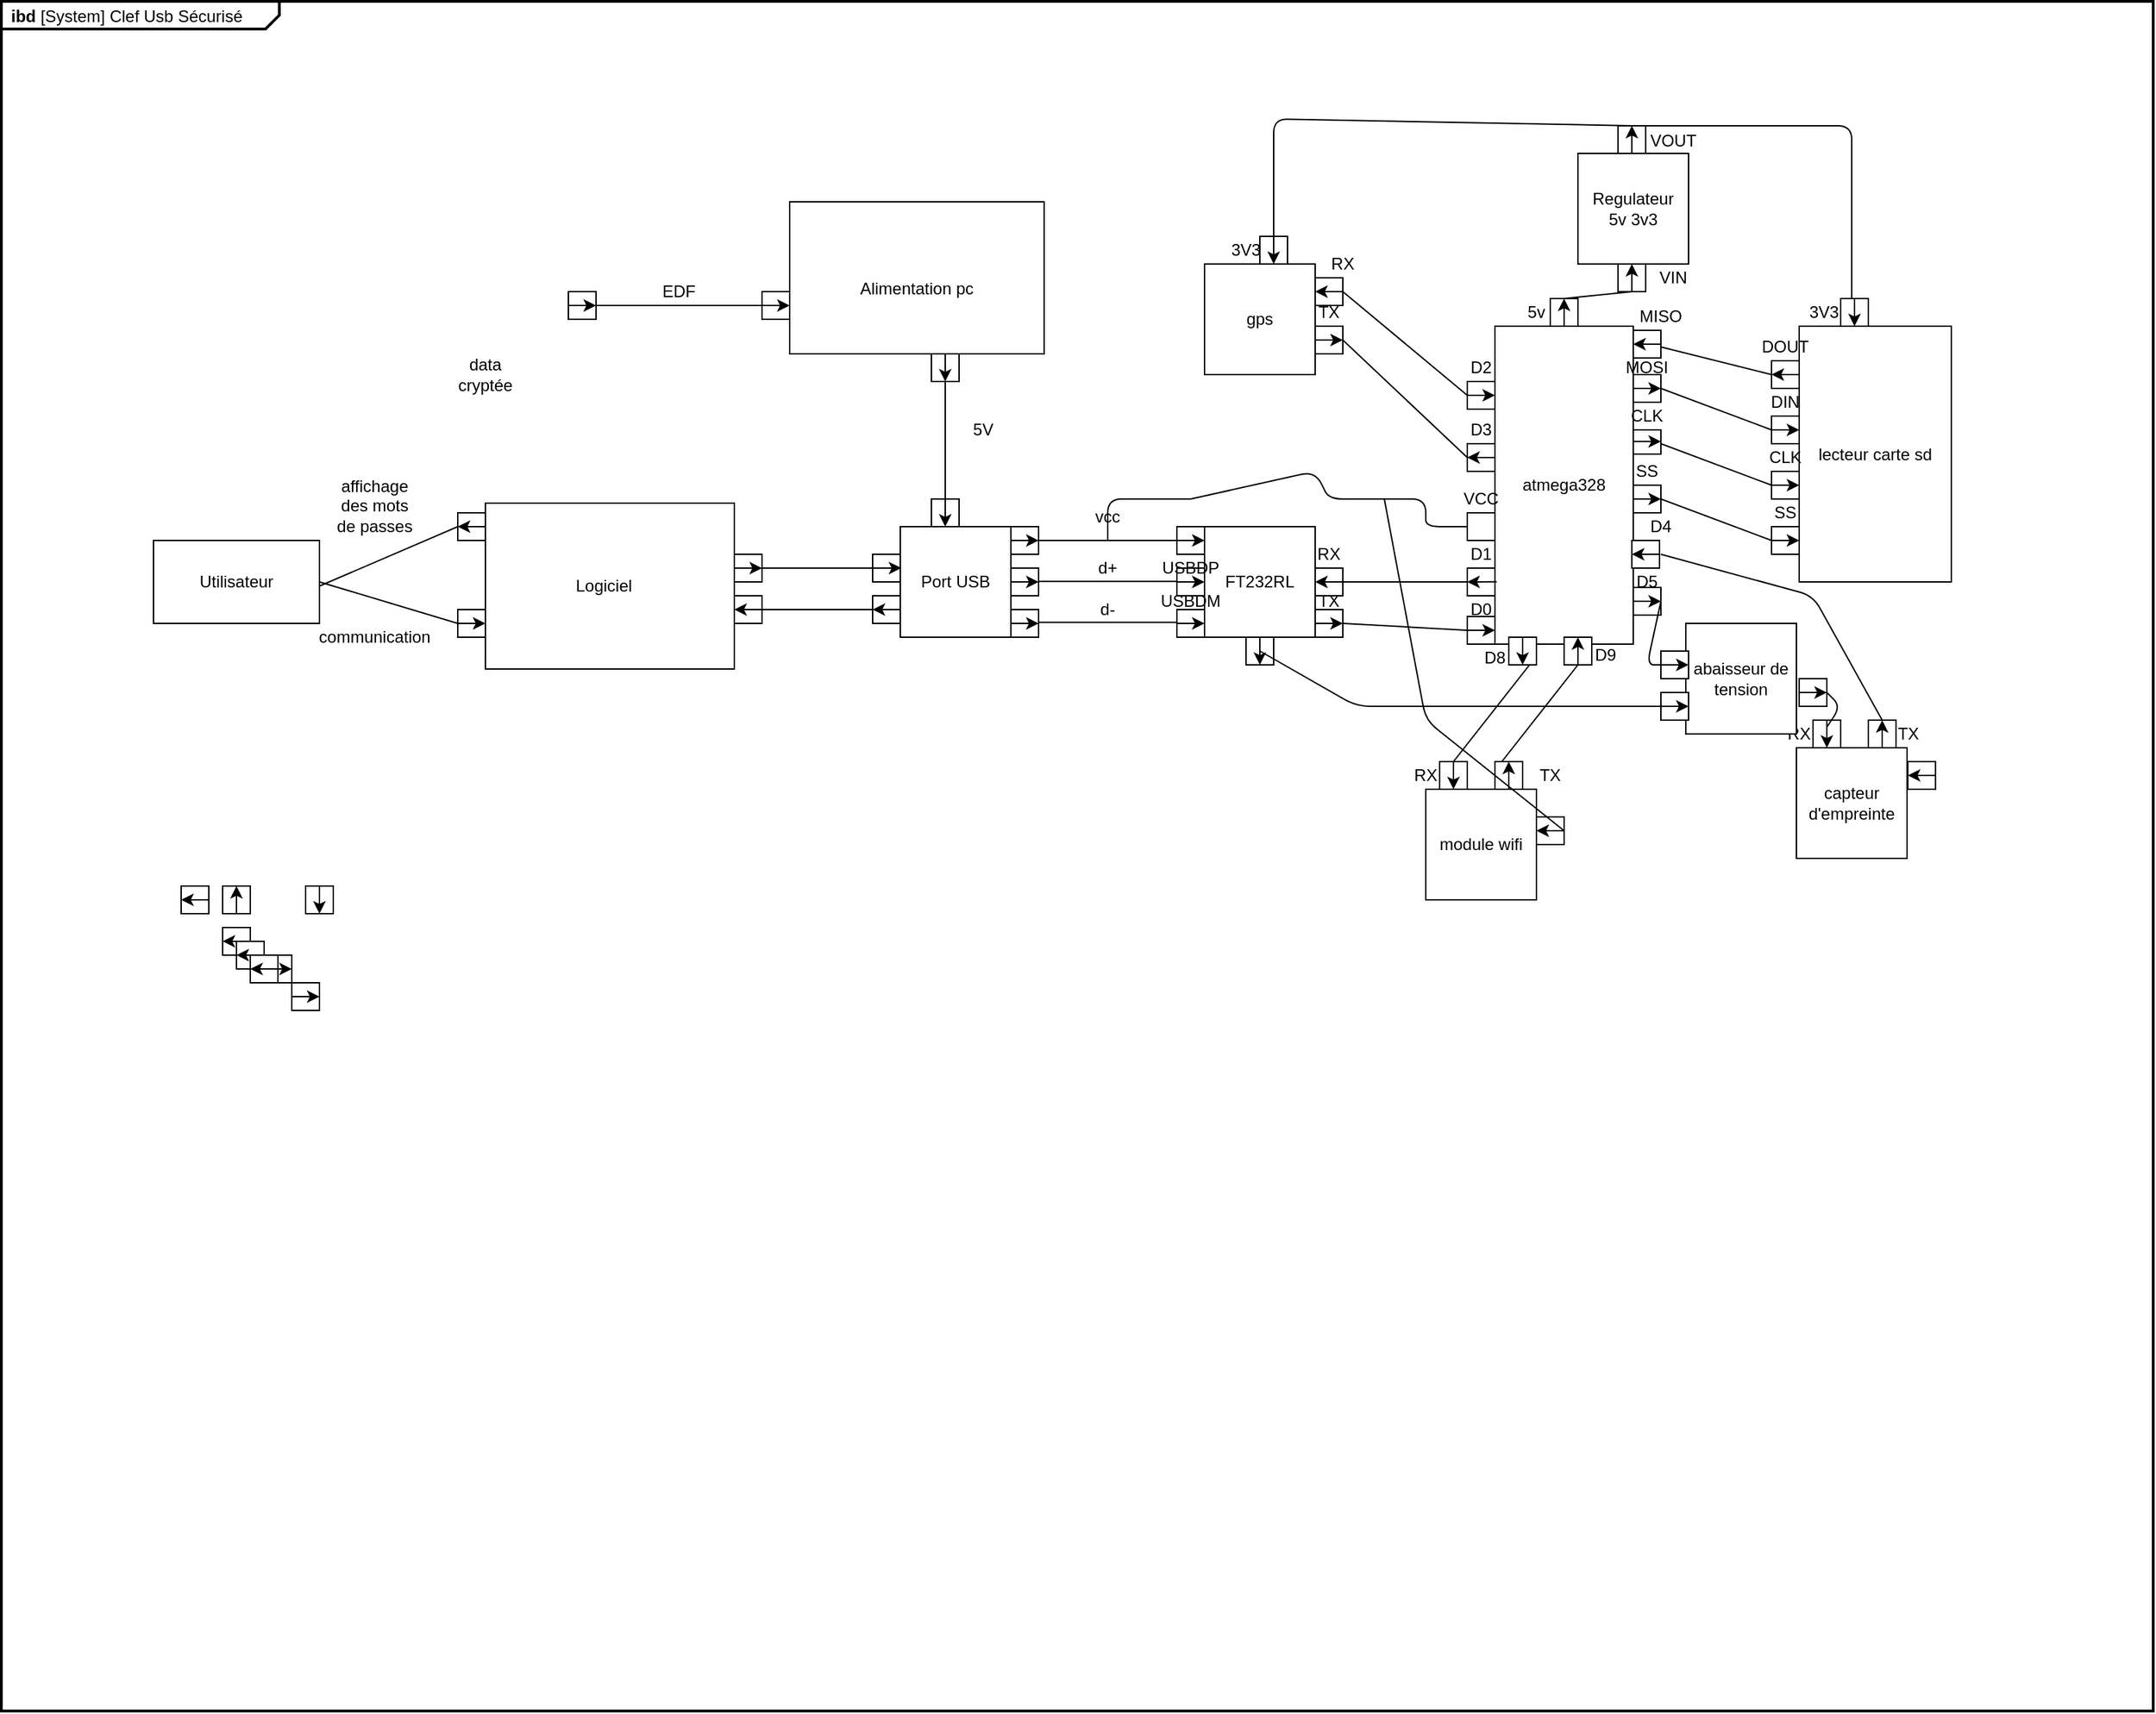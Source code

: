 <mxfile version="12.5.3" type="device"><diagram id="FQkgdGdskgCDunLNuwrQ" name="Page-1"><mxGraphModel dx="2351" dy="1620" grid="1" gridSize="10" guides="1" tooltips="1" connect="1" arrows="1" fold="1" page="1" pageScale="1" pageWidth="1169" pageHeight="827" math="0" shadow="0"><root><mxCell id="0"/><mxCell id="1" parent="0"/><mxCell id="tWKSfnk0TZcSzofdj_Jk-10" value="&lt;p style=&quot;margin: 0px ; margin-top: 4px ; margin-left: 7px ; text-align: left&quot;&gt;&lt;b&gt;ibd&lt;/b&gt;&amp;nbsp;[System] Clef Usb Sécurisé&lt;/p&gt;" style="html=1;shape=mxgraph.sysml.package;overflow=fill;labelX=201;strokeWidth=2;align=center;direction=east;aspect=fixed;" parent="1" vertex="1"><mxGeometry x="-20" y="-30" width="1556" height="1236.82" as="geometry"/></mxCell><mxCell id="myWmNj4urgqGYc9S5rLl-21" value="" style="resizable=0;html=1;align=right;verticalAlign=bottom;labelPosition=left;verticalLabelPosition=top;labelBackgroundColor=none;fontSize=10" parent="1" connectable="0" vertex="1"><mxGeometry x="890" y="30" as="geometry"/></mxCell><mxCell id="EKhO2EmG6U1Jnff_sIfh-1" value="Utilisateur&lt;br&gt;" style="rounded=0;whiteSpace=wrap;html=1;" parent="1" vertex="1"><mxGeometry x="90" y="360" width="120" height="60" as="geometry"/></mxCell><mxCell id="zWauMyVGt9PLIJPEL8PD-8" value="" style="group;rotation=0;" parent="1" vertex="1" connectable="0"><mxGeometry x="110" y="610" width="20" height="20" as="geometry"/></mxCell><mxCell id="zWauMyVGt9PLIJPEL8PD-9" value="" style="whiteSpace=wrap;html=1;rotation=0;direction=north;" parent="zWauMyVGt9PLIJPEL8PD-8" vertex="1"><mxGeometry width="20" height="20" as="geometry"/></mxCell><mxCell id="zWauMyVGt9PLIJPEL8PD-10" value="" style="edgeStyle=orthogonalEdgeStyle;rounded=0;orthogonalLoop=1;jettySize=auto;html=1;entryX=0;entryY=0.5;entryDx=0;entryDy=0;" parent="zWauMyVGt9PLIJPEL8PD-8" edge="1"><mxGeometry relative="1" as="geometry"><mxPoint x="20" y="10" as="sourcePoint"/><mxPoint y="10" as="targetPoint"/><Array as="points"><mxPoint x="20" y="10"/><mxPoint x="20" y="10"/></Array></mxGeometry></mxCell><mxCell id="zWauMyVGt9PLIJPEL8PD-14" value="&lt;div style=&quot;text-align: right&quot;&gt;&lt;/div&gt;&lt;div style=&quot;text-align: center&quot;&gt;&lt;span&gt;&amp;nbsp; &amp;nbsp; &amp;nbsp; &amp;nbsp; &amp;nbsp; &amp;nbsp; &amp;nbsp; &amp;nbsp; &amp;nbsp; &amp;nbsp;Logiciel&lt;/span&gt;&lt;/div&gt;" style="rounded=0;whiteSpace=wrap;html=1;align=left;" parent="1" vertex="1"><mxGeometry x="330" y="333" width="180" height="120" as="geometry"/></mxCell><mxCell id="zWauMyVGt9PLIJPEL8PD-16" value="" style="group;rotation=0;" parent="1" vertex="1" connectable="0"><mxGeometry x="310" y="340" width="20" height="20" as="geometry"/></mxCell><mxCell id="zWauMyVGt9PLIJPEL8PD-17" value="" style="whiteSpace=wrap;html=1;rotation=0;direction=north;" parent="zWauMyVGt9PLIJPEL8PD-16" vertex="1"><mxGeometry width="20" height="20" as="geometry"/></mxCell><mxCell id="zWauMyVGt9PLIJPEL8PD-18" value="" style="edgeStyle=orthogonalEdgeStyle;rounded=0;orthogonalLoop=1;jettySize=auto;html=1;entryX=0;entryY=0.5;entryDx=0;entryDy=0;" parent="zWauMyVGt9PLIJPEL8PD-16" edge="1"><mxGeometry relative="1" as="geometry"><mxPoint x="20" y="10" as="sourcePoint"/><mxPoint y="10" as="targetPoint"/><Array as="points"><mxPoint x="20" y="10"/><mxPoint x="20" y="10"/></Array></mxGeometry></mxCell><mxCell id="zWauMyVGt9PLIJPEL8PD-19" value="" style="group;rotation=0;" parent="1" vertex="1" connectable="0"><mxGeometry x="310" y="410" width="20" height="20" as="geometry"/></mxCell><mxCell id="zWauMyVGt9PLIJPEL8PD-20" value="" style="whiteSpace=wrap;html=1;rotation=0;direction=north;" parent="zWauMyVGt9PLIJPEL8PD-19" vertex="1"><mxGeometry width="20" height="20" as="geometry"/></mxCell><mxCell id="zWauMyVGt9PLIJPEL8PD-21" value="" style="edgeStyle=orthogonalEdgeStyle;rounded=0;orthogonalLoop=1;jettySize=auto;html=1;entryX=0;entryY=0.5;entryDx=0;entryDy=0;" parent="zWauMyVGt9PLIJPEL8PD-19" edge="1"><mxGeometry relative="1" as="geometry"><mxPoint y="10" as="sourcePoint"/><mxPoint x="20" y="10" as="targetPoint"/><Array as="points"><mxPoint x="20" y="10"/><mxPoint x="20" y="10"/></Array></mxGeometry></mxCell><mxCell id="zWauMyVGt9PLIJPEL8PD-23" value="" style="endArrow=none;html=1;" parent="1" edge="1"><mxGeometry width="50" height="50" relative="1" as="geometry"><mxPoint x="210" y="393" as="sourcePoint"/><mxPoint x="310" y="350" as="targetPoint"/></mxGeometry></mxCell><mxCell id="zWauMyVGt9PLIJPEL8PD-25" value="affichage des mots de passes" style="text;html=1;strokeColor=none;fillColor=none;align=center;verticalAlign=middle;whiteSpace=wrap;rounded=0;" parent="1" vertex="1"><mxGeometry x="220" y="320" width="60" height="30" as="geometry"/></mxCell><mxCell id="zWauMyVGt9PLIJPEL8PD-30" value="" style="endArrow=none;html=1;exitX=1;exitY=0.5;exitDx=0;exitDy=0;" parent="1" source="EKhO2EmG6U1Jnff_sIfh-1" edge="1"><mxGeometry width="50" height="50" relative="1" as="geometry"><mxPoint x="260" y="470" as="sourcePoint"/><mxPoint x="310" y="420" as="targetPoint"/></mxGeometry></mxCell><mxCell id="zWauMyVGt9PLIJPEL8PD-32" value="communication" style="text;html=1;strokeColor=none;fillColor=none;align=center;verticalAlign=middle;whiteSpace=wrap;rounded=0;" parent="1" vertex="1"><mxGeometry x="230" y="420" width="40" height="20" as="geometry"/></mxCell><mxCell id="zWauMyVGt9PLIJPEL8PD-33" value="&lt;br&gt;Alimentation pc&lt;br&gt;" style="rounded=0;whiteSpace=wrap;html=1;" parent="1" vertex="1"><mxGeometry x="550" y="115" width="184" height="110" as="geometry"/></mxCell><mxCell id="zWauMyVGt9PLIJPEL8PD-38" value="" style="group;rotation=90;" parent="1" vertex="1" connectable="0"><mxGeometry x="140" y="610" width="20" height="20" as="geometry"/></mxCell><mxCell id="zWauMyVGt9PLIJPEL8PD-39" value="" style="whiteSpace=wrap;html=1;rotation=90;direction=north;" parent="zWauMyVGt9PLIJPEL8PD-38" vertex="1"><mxGeometry width="20" height="20" as="geometry"/></mxCell><mxCell id="zWauMyVGt9PLIJPEL8PD-40" value="" style="edgeStyle=orthogonalEdgeStyle;rounded=0;orthogonalLoop=1;jettySize=auto;html=1;entryX=0;entryY=0.5;entryDx=0;entryDy=0;" parent="zWauMyVGt9PLIJPEL8PD-38" edge="1"><mxGeometry relative="1" as="geometry"><mxPoint x="10" y="20" as="sourcePoint"/><mxPoint x="10" as="targetPoint"/><Array as="points"><mxPoint x="10" y="20"/><mxPoint x="10" y="20"/></Array></mxGeometry></mxCell><mxCell id="zWauMyVGt9PLIJPEL8PD-50" value="" style="group;rotation=90;" parent="1" vertex="1" connectable="0"><mxGeometry x="200" y="610" width="20" height="20" as="geometry"/></mxCell><mxCell id="zWauMyVGt9PLIJPEL8PD-51" value="" style="whiteSpace=wrap;html=1;rotation=90;direction=south;flipH=1;flipV=1;" parent="zWauMyVGt9PLIJPEL8PD-50" vertex="1"><mxGeometry width="20" height="20" as="geometry"/></mxCell><mxCell id="zWauMyVGt9PLIJPEL8PD-52" value="" style="edgeStyle=orthogonalEdgeStyle;rounded=0;orthogonalLoop=1;jettySize=auto;html=1;entryX=0;entryY=0.5;entryDx=0;entryDy=0;" parent="zWauMyVGt9PLIJPEL8PD-50" edge="1"><mxGeometry relative="1" as="geometry"><mxPoint x="10" as="sourcePoint"/><mxPoint x="10" y="20" as="targetPoint"/><Array as="points"><mxPoint x="10" y="20"/><mxPoint x="10" y="20"/></Array></mxGeometry></mxCell><mxCell id="zWauMyVGt9PLIJPEL8PD-56" value="" style="endArrow=none;html=1;entryX=1;entryY=0.5;entryDx=0;entryDy=0;exitX=1;exitY=0.5;exitDx=0;exitDy=0;" parent="1" source="MGLl-O6stnjtC3qon-tv-9" target="MGLl-O6stnjtC3qon-tv-2" edge="1"><mxGeometry width="50" height="50" relative="1" as="geometry"><mxPoint x="460" y="310.0" as="sourcePoint"/><mxPoint x="90" y="810" as="targetPoint"/><Array as="points"/></mxGeometry></mxCell><mxCell id="zWauMyVGt9PLIJPEL8PD-57" value="EDF" style="text;html=1;strokeColor=none;fillColor=none;align=center;verticalAlign=middle;whiteSpace=wrap;rounded=0;" parent="1" vertex="1"><mxGeometry x="450" y="170" width="40" height="20" as="geometry"/></mxCell><mxCell id="zWauMyVGt9PLIJPEL8PD-59" value="data cryptée" style="text;html=1;strokeColor=none;fillColor=none;align=center;verticalAlign=middle;whiteSpace=wrap;rounded=0;" parent="1" vertex="1"><mxGeometry x="310" y="230" width="40" height="20" as="geometry"/></mxCell><mxCell id="MGLl-O6stnjtC3qon-tv-1" value="Port USB" style="whiteSpace=wrap;html=1;aspect=fixed;" parent="1" vertex="1"><mxGeometry x="630" y="350" width="80" height="80" as="geometry"/></mxCell><mxCell id="MGLl-O6stnjtC3qon-tv-2" value="" style="whiteSpace=wrap;html=1;rotation=90;direction=south;flipH=1;flipV=1;" parent="1" vertex="1"><mxGeometry x="610" y="370" width="20" height="20" as="geometry"/></mxCell><mxCell id="MGLl-O6stnjtC3qon-tv-3" value="" style="whiteSpace=wrap;html=1;rotation=90;direction=south;flipH=1;flipV=1;" parent="1" vertex="1"><mxGeometry x="610" y="400" width="20" height="20" as="geometry"/></mxCell><mxCell id="MGLl-O6stnjtC3qon-tv-9" value="" style="whiteSpace=wrap;html=1;aspect=fixed;" parent="1" vertex="1"><mxGeometry x="510" y="370" width="20" height="20" as="geometry"/></mxCell><mxCell id="MGLl-O6stnjtC3qon-tv-10" value="" style="whiteSpace=wrap;html=1;aspect=fixed;" parent="1" vertex="1"><mxGeometry x="510" y="400" width="20" height="20" as="geometry"/></mxCell><mxCell id="MGLl-O6stnjtC3qon-tv-11" value="" style="endArrow=none;html=1;entryX=1;entryY=0.5;entryDx=0;entryDy=0;" parent="1" source="MGLl-O6stnjtC3qon-tv-10" target="MGLl-O6stnjtC3qon-tv-3" edge="1"><mxGeometry width="50" height="50" relative="1" as="geometry"><mxPoint x="390" y="320.0" as="sourcePoint"/><mxPoint x="687.96" y="220.99" as="targetPoint"/><Array as="points"><mxPoint x="560" y="410"/></Array></mxGeometry></mxCell><mxCell id="MGLl-O6stnjtC3qon-tv-12" value="" style="endArrow=classic;html=1;entryX=0.009;entryY=0.374;entryDx=0;entryDy=0;entryPerimeter=0;" parent="1" target="MGLl-O6stnjtC3qon-tv-1" edge="1"><mxGeometry width="50" height="50" relative="1" as="geometry"><mxPoint x="610" y="380" as="sourcePoint"/><mxPoint x="650" y="320" as="targetPoint"/></mxGeometry></mxCell><mxCell id="MGLl-O6stnjtC3qon-tv-13" value="" style="endArrow=classic;html=1;entryX=1;entryY=0.5;entryDx=0;entryDy=0;exitX=0;exitY=0.5;exitDx=0;exitDy=0;" parent="1" source="MGLl-O6stnjtC3qon-tv-9" target="MGLl-O6stnjtC3qon-tv-9" edge="1"><mxGeometry width="50" height="50" relative="1" as="geometry"><mxPoint x="600" y="370" as="sourcePoint"/><mxPoint x="650" y="320" as="targetPoint"/></mxGeometry></mxCell><mxCell id="MGLl-O6stnjtC3qon-tv-14" value="" style="endArrow=classic;html=1;entryX=1;entryY=0.5;entryDx=0;entryDy=0;exitX=1;exitY=0.5;exitDx=0;exitDy=0;" parent="1" source="MGLl-O6stnjtC3qon-tv-10" edge="1"><mxGeometry width="50" height="50" relative="1" as="geometry"><mxPoint x="650" y="320" as="sourcePoint"/><mxPoint x="510" y="410" as="targetPoint"/></mxGeometry></mxCell><mxCell id="MGLl-O6stnjtC3qon-tv-15" value="" style="endArrow=classic;html=1;entryX=0;entryY=0.75;entryDx=0;entryDy=0;exitX=0;exitY=0.75;exitDx=0;exitDy=0;" parent="1" source="MGLl-O6stnjtC3qon-tv-1" edge="1"><mxGeometry width="50" height="50" relative="1" as="geometry"><mxPoint x="650" y="320" as="sourcePoint"/><mxPoint x="610" y="410" as="targetPoint"/></mxGeometry></mxCell><mxCell id="MGLl-O6stnjtC3qon-tv-17" value="" style="whiteSpace=wrap;html=1;aspect=fixed;" parent="1" vertex="1"><mxGeometry x="390" y="180" width="20" height="20" as="geometry"/></mxCell><mxCell id="MGLl-O6stnjtC3qon-tv-18" value="" style="whiteSpace=wrap;html=1;aspect=fixed;" parent="1" vertex="1"><mxGeometry x="530" y="180" width="20" height="20" as="geometry"/></mxCell><mxCell id="MGLl-O6stnjtC3qon-tv-19" value="" style="endArrow=classic;html=1;entryX=1;entryY=0.5;entryDx=0;entryDy=0;exitX=0;exitY=0.5;exitDx=0;exitDy=0;" parent="1" source="MGLl-O6stnjtC3qon-tv-17" target="MGLl-O6stnjtC3qon-tv-17" edge="1"><mxGeometry width="50" height="50" relative="1" as="geometry"><mxPoint x="690" y="290" as="sourcePoint"/><mxPoint x="740" y="240" as="targetPoint"/></mxGeometry></mxCell><mxCell id="MGLl-O6stnjtC3qon-tv-20" value="" style="endArrow=classic;html=1;entryX=1;entryY=0.5;entryDx=0;entryDy=0;exitX=0;exitY=0.5;exitDx=0;exitDy=0;" parent="1" source="MGLl-O6stnjtC3qon-tv-18" target="MGLl-O6stnjtC3qon-tv-18" edge="1"><mxGeometry width="50" height="50" relative="1" as="geometry"><mxPoint x="690" y="290" as="sourcePoint"/><mxPoint x="740" y="240" as="targetPoint"/></mxGeometry></mxCell><mxCell id="MGLl-O6stnjtC3qon-tv-21" value="" style="endArrow=none;html=1;exitX=1;exitY=0.5;exitDx=0;exitDy=0;" parent="1" source="MGLl-O6stnjtC3qon-tv-17" edge="1"><mxGeometry width="50" height="50" relative="1" as="geometry"><mxPoint x="690" y="290" as="sourcePoint"/><mxPoint x="530" y="190" as="targetPoint"/></mxGeometry></mxCell><mxCell id="MGLl-O6stnjtC3qon-tv-22" value="" style="whiteSpace=wrap;html=1;aspect=fixed;" parent="1" vertex="1"><mxGeometry x="652.5" y="330" width="20" height="20" as="geometry"/></mxCell><mxCell id="MGLl-O6stnjtC3qon-tv-23" value="" style="whiteSpace=wrap;html=1;aspect=fixed;" parent="1" vertex="1"><mxGeometry x="652.5" y="225" width="20" height="20" as="geometry"/></mxCell><mxCell id="MGLl-O6stnjtC3qon-tv-25" value="" style="endArrow=classic;html=1;exitX=0.5;exitY=0;exitDx=0;exitDy=0;entryX=0.5;entryY=1;entryDx=0;entryDy=0;" parent="1" source="MGLl-O6stnjtC3qon-tv-23" target="MGLl-O6stnjtC3qon-tv-23" edge="1"><mxGeometry width="50" height="50" relative="1" as="geometry"><mxPoint x="690" y="290" as="sourcePoint"/><mxPoint x="740" y="240" as="targetPoint"/></mxGeometry></mxCell><mxCell id="MGLl-O6stnjtC3qon-tv-26" value="" style="endArrow=classic;html=1;entryX=0.5;entryY=1;entryDx=0;entryDy=0;exitX=0.5;exitY=0;exitDx=0;exitDy=0;" parent="1" source="MGLl-O6stnjtC3qon-tv-22" target="MGLl-O6stnjtC3qon-tv-22" edge="1"><mxGeometry width="50" height="50" relative="1" as="geometry"><mxPoint x="690" y="290" as="sourcePoint"/><mxPoint x="740" y="240" as="targetPoint"/></mxGeometry></mxCell><mxCell id="MGLl-O6stnjtC3qon-tv-27" value="" style="endArrow=none;html=1;entryX=0.5;entryY=1;entryDx=0;entryDy=0;exitX=0.5;exitY=0;exitDx=0;exitDy=0;" parent="1" source="MGLl-O6stnjtC3qon-tv-22" target="MGLl-O6stnjtC3qon-tv-23" edge="1"><mxGeometry width="50" height="50" relative="1" as="geometry"><mxPoint x="690" y="290" as="sourcePoint"/><mxPoint x="740" y="240" as="targetPoint"/></mxGeometry></mxCell><mxCell id="MGLl-O6stnjtC3qon-tv-28" value="5V" style="text;html=1;strokeColor=none;fillColor=none;align=center;verticalAlign=middle;whiteSpace=wrap;rounded=0;" parent="1" vertex="1"><mxGeometry x="670" y="270" width="40" height="20" as="geometry"/></mxCell><mxCell id="MGLl-O6stnjtC3qon-tv-29" value="" style="group;rotation=0;" parent="1" vertex="1" connectable="0"><mxGeometry x="710" y="350" width="20" height="20" as="geometry"/></mxCell><mxCell id="MGLl-O6stnjtC3qon-tv-30" value="" style="whiteSpace=wrap;html=1;rotation=0;direction=north;" parent="MGLl-O6stnjtC3qon-tv-29" vertex="1"><mxGeometry width="20" height="20" as="geometry"/></mxCell><mxCell id="MGLl-O6stnjtC3qon-tv-31" value="" style="edgeStyle=orthogonalEdgeStyle;rounded=0;orthogonalLoop=1;jettySize=auto;html=1;entryX=0;entryY=0.5;entryDx=0;entryDy=0;" parent="MGLl-O6stnjtC3qon-tv-29" edge="1"><mxGeometry relative="1" as="geometry"><mxPoint y="10" as="sourcePoint"/><mxPoint x="20" y="10" as="targetPoint"/><Array as="points"><mxPoint x="20" y="10"/><mxPoint x="20" y="10"/></Array></mxGeometry></mxCell><mxCell id="MGLl-O6stnjtC3qon-tv-32" value="" style="group;rotation=0;" parent="1" vertex="1" connectable="0"><mxGeometry x="710" y="410" width="20" height="20" as="geometry"/></mxCell><mxCell id="MGLl-O6stnjtC3qon-tv-33" value="" style="whiteSpace=wrap;html=1;rotation=0;direction=north;" parent="MGLl-O6stnjtC3qon-tv-32" vertex="1"><mxGeometry width="20" height="20" as="geometry"/></mxCell><mxCell id="MGLl-O6stnjtC3qon-tv-34" value="" style="edgeStyle=orthogonalEdgeStyle;rounded=0;orthogonalLoop=1;jettySize=auto;html=1;entryX=0;entryY=0.5;entryDx=0;entryDy=0;" parent="MGLl-O6stnjtC3qon-tv-32" edge="1"><mxGeometry relative="1" as="geometry"><mxPoint y="10" as="sourcePoint"/><mxPoint x="20" y="10" as="targetPoint"/><Array as="points"><mxPoint x="20" y="10"/><mxPoint x="20" y="10"/></Array></mxGeometry></mxCell><mxCell id="MGLl-O6stnjtC3qon-tv-35" value="" style="group;rotation=0;" parent="1" vertex="1" connectable="0"><mxGeometry x="710" y="380" width="20" height="20" as="geometry"/></mxCell><mxCell id="MGLl-O6stnjtC3qon-tv-36" value="" style="whiteSpace=wrap;html=1;rotation=0;direction=north;" parent="MGLl-O6stnjtC3qon-tv-35" vertex="1"><mxGeometry width="20" height="20" as="geometry"/></mxCell><mxCell id="MGLl-O6stnjtC3qon-tv-37" value="" style="edgeStyle=orthogonalEdgeStyle;rounded=0;orthogonalLoop=1;jettySize=auto;html=1;entryX=0;entryY=0.5;entryDx=0;entryDy=0;" parent="MGLl-O6stnjtC3qon-tv-35" edge="1"><mxGeometry relative="1" as="geometry"><mxPoint y="10" as="sourcePoint"/><mxPoint x="20" y="10" as="targetPoint"/><Array as="points"><mxPoint x="20" y="10"/><mxPoint x="20" y="10"/></Array></mxGeometry></mxCell><mxCell id="MGLl-O6stnjtC3qon-tv-38" value="FT232RL" style="whiteSpace=wrap;html=1;aspect=fixed;" parent="1" vertex="1"><mxGeometry x="850" y="350" width="80" height="80" as="geometry"/></mxCell><mxCell id="MGLl-O6stnjtC3qon-tv-51" value="" style="group;rotation=0;" parent="1" vertex="1" connectable="0"><mxGeometry x="830" y="410" width="30" height="20" as="geometry"/></mxCell><mxCell id="MGLl-O6stnjtC3qon-tv-52" value="" style="whiteSpace=wrap;html=1;rotation=0;direction=north;" parent="MGLl-O6stnjtC3qon-tv-51" vertex="1"><mxGeometry width="20" height="20" as="geometry"/></mxCell><mxCell id="MGLl-O6stnjtC3qon-tv-53" value="" style="edgeStyle=orthogonalEdgeStyle;rounded=0;orthogonalLoop=1;jettySize=auto;html=1;entryX=0;entryY=0.5;entryDx=0;entryDy=0;" parent="MGLl-O6stnjtC3qon-tv-51" edge="1"><mxGeometry relative="1" as="geometry"><mxPoint y="10" as="sourcePoint"/><mxPoint x="20" y="10" as="targetPoint"/><Array as="points"><mxPoint x="20" y="10"/><mxPoint x="20" y="10"/></Array></mxGeometry></mxCell><mxCell id="MGLl-O6stnjtC3qon-tv-71" value="USBDM" style="text;html=1;strokeColor=none;fillColor=none;align=center;verticalAlign=middle;whiteSpace=wrap;rounded=0;" parent="MGLl-O6stnjtC3qon-tv-51" vertex="1"><mxGeometry x="-10" y="-16" width="40" height="20" as="geometry"/></mxCell><mxCell id="MGLl-O6stnjtC3qon-tv-54" value="" style="group;rotation=0;" parent="1" vertex="1" connectable="0"><mxGeometry x="830" y="380" width="30" height="20" as="geometry"/></mxCell><mxCell id="MGLl-O6stnjtC3qon-tv-55" value="" style="whiteSpace=wrap;html=1;rotation=0;direction=north;" parent="MGLl-O6stnjtC3qon-tv-54" vertex="1"><mxGeometry width="20" height="20" as="geometry"/></mxCell><mxCell id="MGLl-O6stnjtC3qon-tv-56" value="" style="edgeStyle=orthogonalEdgeStyle;rounded=0;orthogonalLoop=1;jettySize=auto;html=1;entryX=0;entryY=0.5;entryDx=0;entryDy=0;" parent="MGLl-O6stnjtC3qon-tv-54" edge="1"><mxGeometry relative="1" as="geometry"><mxPoint y="10" as="sourcePoint"/><mxPoint x="20" y="10" as="targetPoint"/><Array as="points"><mxPoint x="20" y="10"/><mxPoint x="20" y="10"/></Array></mxGeometry></mxCell><mxCell id="MGLl-O6stnjtC3qon-tv-72" value="USBDP" style="text;html=1;strokeColor=none;fillColor=none;align=center;verticalAlign=middle;whiteSpace=wrap;rounded=0;" parent="MGLl-O6stnjtC3qon-tv-54" vertex="1"><mxGeometry x="-10" y="-10" width="40" height="20" as="geometry"/></mxCell><mxCell id="MGLl-O6stnjtC3qon-tv-57" value="" style="group;rotation=0;" parent="1" vertex="1" connectable="0"><mxGeometry x="830" y="350" width="20" height="20" as="geometry"/></mxCell><mxCell id="MGLl-O6stnjtC3qon-tv-58" value="" style="whiteSpace=wrap;html=1;rotation=0;direction=north;" parent="MGLl-O6stnjtC3qon-tv-57" vertex="1"><mxGeometry width="20" height="20" as="geometry"/></mxCell><mxCell id="MGLl-O6stnjtC3qon-tv-59" value="" style="edgeStyle=orthogonalEdgeStyle;rounded=0;orthogonalLoop=1;jettySize=auto;html=1;entryX=0;entryY=0.5;entryDx=0;entryDy=0;" parent="MGLl-O6stnjtC3qon-tv-57" edge="1"><mxGeometry relative="1" as="geometry"><mxPoint y="10" as="sourcePoint"/><mxPoint x="20" y="10" as="targetPoint"/><Array as="points"><mxPoint x="20" y="10"/><mxPoint x="20" y="10"/></Array></mxGeometry></mxCell><mxCell id="MGLl-O6stnjtC3qon-tv-61" value="" style="endArrow=none;html=1;exitX=0.5;exitY=1;exitDx=0;exitDy=0;entryX=0.5;entryY=0;entryDx=0;entryDy=0;" parent="1" source="MGLl-O6stnjtC3qon-tv-30" target="MGLl-O6stnjtC3qon-tv-58" edge="1"><mxGeometry width="50" height="50" relative="1" as="geometry"><mxPoint x="840" y="330" as="sourcePoint"/><mxPoint x="890" y="280" as="targetPoint"/></mxGeometry></mxCell><mxCell id="MGLl-O6stnjtC3qon-tv-62" value="vcc" style="text;html=1;strokeColor=none;fillColor=none;align=center;verticalAlign=middle;whiteSpace=wrap;rounded=0;" parent="1" vertex="1"><mxGeometry x="760" y="333" width="40" height="20" as="geometry"/></mxCell><mxCell id="MGLl-O6stnjtC3qon-tv-63" value="" style="endArrow=none;html=1;exitX=0.5;exitY=1;exitDx=0;exitDy=0;entryX=0.5;entryY=0;entryDx=0;entryDy=0;" parent="1" edge="1"><mxGeometry width="50" height="50" relative="1" as="geometry"><mxPoint x="730" y="389.66" as="sourcePoint"/><mxPoint x="830" y="389.66" as="targetPoint"/></mxGeometry></mxCell><mxCell id="MGLl-O6stnjtC3qon-tv-64" value="" style="endArrow=none;html=1;exitX=0.5;exitY=1;exitDx=0;exitDy=0;entryX=0.5;entryY=0;entryDx=0;entryDy=0;" parent="1" edge="1"><mxGeometry width="50" height="50" relative="1" as="geometry"><mxPoint x="730" y="419.31" as="sourcePoint"/><mxPoint x="830" y="419.31" as="targetPoint"/></mxGeometry></mxCell><mxCell id="MGLl-O6stnjtC3qon-tv-66" value="d+" style="text;html=1;strokeColor=none;fillColor=none;align=center;verticalAlign=middle;whiteSpace=wrap;rounded=0;" parent="1" vertex="1"><mxGeometry x="760" y="370" width="40" height="20" as="geometry"/></mxCell><mxCell id="MGLl-O6stnjtC3qon-tv-67" value="d-&lt;span style=&quot;color: rgba(0 , 0 , 0 , 0) ; font-family: monospace ; font-size: 0px&quot;&gt;%3CmxGraphModel%3E%3Croot%3E%3CmxCell%20id%3D%220%22%2F%3E%3CmxCell%20id%3D%221%22%20parent%3D%220%22%2F%3E%3CmxCell%20id%3D%222%22%20value%3D%22vcc%22%20style%3D%22text%3Bhtml%3D1%3BstrokeColor%3Dnone%3BfillColor%3Dnone%3Balign%3Dcenter%3BverticalAlign%3Dmiddle%3BwhiteSpace%3Dwrap%3Brounded%3D0%3B%22%20vertex%3D%221%22%20parent%3D%221%22%3E%3CmxGeometry%20x%3D%22760%22%20y%3D%22333%22%20width%3D%2240%22%20height%3D%2220%22%20as%3D%22geometry%22%2F%3E%3C%2FmxCell%3E%3C%2Froot%3E%3C%2FmxGraphModel%3E&lt;/span&gt;&lt;span style=&quot;color: rgba(0 , 0 , 0 , 0) ; font-family: monospace ; font-size: 0px&quot;&gt;%3CmxGraphModel%3E%3Croot%3E%3CmxCell%20id%3D%220%22%2F%3E%3CmxCell%20id%3D%221%22%20parent%3D%220%22%2F%3E%3CmxCell%20id%3D%222%22%20value%3D%22vcc%22%20style%3D%22text%3Bhtml%3D1%3BstrokeColor%3Dnone%3BfillColor%3Dnone%3Balign%3Dcenter%3BverticalAlign%3Dmiddle%3BwhiteSpace%3Dwrap%3Brounded%3D0%3B%22%20vertex%3D%221%22%20parent%3D%221%22%3E%3CmxGeometry%20x%3D%22760%22%20y%3D%22333%22%20width%3D%2240%22%20height%3D%2220%22%20as%3D%22geometry%22%2F%3E%3C%2FmxCell%3E%3C%2Froot%3E%3C%2FmxGraphModel%3E&lt;/span&gt;" style="text;html=1;strokeColor=none;fillColor=none;align=center;verticalAlign=middle;whiteSpace=wrap;rounded=0;" parent="1" vertex="1"><mxGeometry x="760" y="400" width="40" height="20" as="geometry"/></mxCell><mxCell id="MGLl-O6stnjtC3qon-tv-74" value="atmega328" style="rounded=0;whiteSpace=wrap;html=1;direction=south;" parent="1" vertex="1"><mxGeometry x="1060" y="205" width="100" height="230" as="geometry"/></mxCell><mxCell id="MGLl-O6stnjtC3qon-tv-75" value="" style="whiteSpace=wrap;html=1;aspect=fixed;" parent="1" vertex="1"><mxGeometry x="1040" y="415" width="20" height="20" as="geometry"/></mxCell><mxCell id="MGLl-O6stnjtC3qon-tv-77" value="" style="whiteSpace=wrap;html=1;aspect=fixed;" parent="1" vertex="1"><mxGeometry x="1040" y="340" width="20" height="20" as="geometry"/></mxCell><mxCell id="MGLl-O6stnjtC3qon-tv-78" value="" style="whiteSpace=wrap;html=1;aspect=fixed;" parent="1" vertex="1"><mxGeometry x="1040" y="380" width="20" height="20" as="geometry"/></mxCell><mxCell id="MGLl-O6stnjtC3qon-tv-81" value="" style="whiteSpace=wrap;html=1;aspect=fixed;" parent="1" vertex="1"><mxGeometry x="1040" y="245" width="20" height="20" as="geometry"/></mxCell><mxCell id="MGLl-O6stnjtC3qon-tv-82" value="" style="whiteSpace=wrap;html=1;aspect=fixed;" parent="1" vertex="1"><mxGeometry x="1040" y="290" width="20" height="20" as="geometry"/></mxCell><mxCell id="MGLl-O6stnjtC3qon-tv-83" value="TX&lt;span style=&quot;color: rgba(0 , 0 , 0 , 0) ; font-family: monospace ; font-size: 0px&quot;&gt;%3CmxGraphModel%3E%3Croot%3E%3CmxCell%20id%3D%220%22%2F%3E%3CmxCell%20id%3D%221%22%20parent%3D%220%22%2F%3E%3CmxCell%20id%3D%222%22%20value%3D%22%22%20style%3D%22whiteSpace%3Dwrap%3Bhtml%3D1%3Baspect%3Dfixed%3B%22%20vertex%3D%221%22%20parent%3D%221%22%3E%3CmxGeometry%20x%3D%221040%22%20y%3D%22340%22%20width%3D%2220%22%20height%3D%2220%22%20as%3D%22geometry%22%2F%3E%3C%2FmxCell%3E%3C%2Froot%3E%3C%2FmxGraphModel%3E&lt;/span&gt;" style="text;html=1;strokeColor=none;fillColor=none;align=center;verticalAlign=middle;whiteSpace=wrap;rounded=0;" parent="1" vertex="1"><mxGeometry x="920" y="394" width="40" height="20" as="geometry"/></mxCell><mxCell id="MGLl-O6stnjtC3qon-tv-85" value="D0" style="text;html=1;strokeColor=none;fillColor=none;align=center;verticalAlign=middle;whiteSpace=wrap;rounded=0;" parent="1" vertex="1"><mxGeometry x="1030" y="400" width="40" height="20" as="geometry"/></mxCell><mxCell id="MGLl-O6stnjtC3qon-tv-86" value="D1" style="text;html=1;strokeColor=none;fillColor=none;align=center;verticalAlign=middle;whiteSpace=wrap;rounded=0;" parent="1" vertex="1"><mxGeometry x="1030" y="360" width="40" height="20" as="geometry"/></mxCell><mxCell id="MGLl-O6stnjtC3qon-tv-88" value="VCC" style="text;html=1;strokeColor=none;fillColor=none;align=center;verticalAlign=middle;whiteSpace=wrap;rounded=0;" parent="1" vertex="1"><mxGeometry x="1030" y="320" width="40" height="20" as="geometry"/></mxCell><mxCell id="MGLl-O6stnjtC3qon-tv-89" value="D3" style="text;html=1;strokeColor=none;fillColor=none;align=center;verticalAlign=middle;whiteSpace=wrap;rounded=0;" parent="1" vertex="1"><mxGeometry x="1030" y="270" width="40" height="20" as="geometry"/></mxCell><mxCell id="MGLl-O6stnjtC3qon-tv-90" value="D2" style="text;html=1;strokeColor=none;fillColor=none;align=center;verticalAlign=middle;whiteSpace=wrap;rounded=0;" parent="1" vertex="1"><mxGeometry x="1030" y="225" width="40" height="20" as="geometry"/></mxCell><mxCell id="MGLl-O6stnjtC3qon-tv-91" value="RX" style="text;html=1;strokeColor=none;fillColor=none;align=center;verticalAlign=middle;whiteSpace=wrap;rounded=0;" parent="1" vertex="1"><mxGeometry x="920" y="360" width="40" height="20" as="geometry"/></mxCell><mxCell id="MGLl-O6stnjtC3qon-tv-100" value="" style="whiteSpace=wrap;html=1;aspect=fixed;" parent="1" vertex="1"><mxGeometry x="930" y="410" width="20" height="20" as="geometry"/></mxCell><mxCell id="MGLl-O6stnjtC3qon-tv-101" value="" style="whiteSpace=wrap;html=1;aspect=fixed;" parent="1" vertex="1"><mxGeometry x="930" y="380" width="20" height="20" as="geometry"/></mxCell><mxCell id="MGLl-O6stnjtC3qon-tv-102" value="" style="endArrow=classic;html=1;exitX=0;exitY=0.5;exitDx=0;exitDy=0;entryX=1;entryY=0.5;entryDx=0;entryDy=0;" parent="1" source="MGLl-O6stnjtC3qon-tv-100" target="MGLl-O6stnjtC3qon-tv-100" edge="1"><mxGeometry width="50" height="50" relative="1" as="geometry"><mxPoint x="1070" y="320" as="sourcePoint"/><mxPoint x="1120" y="270" as="targetPoint"/></mxGeometry></mxCell><mxCell id="MGLl-O6stnjtC3qon-tv-103" value="" style="endArrow=classic;html=1;exitX=0;exitY=0.5;exitDx=0;exitDy=0;entryX=1;entryY=0.5;entryDx=0;entryDy=0;" parent="1" source="MGLl-O6stnjtC3qon-tv-75" target="MGLl-O6stnjtC3qon-tv-75" edge="1"><mxGeometry width="50" height="50" relative="1" as="geometry"><mxPoint x="940" y="430" as="sourcePoint"/><mxPoint x="960" y="430" as="targetPoint"/><Array as="points"/></mxGeometry></mxCell><mxCell id="MGLl-O6stnjtC3qon-tv-104" value="" style="endArrow=classic;html=1;exitX=0.804;exitY=0.987;exitDx=0;exitDy=0;entryX=0;entryY=0.5;entryDx=0;entryDy=0;exitPerimeter=0;" parent="1" source="MGLl-O6stnjtC3qon-tv-74" target="MGLl-O6stnjtC3qon-tv-78" edge="1"><mxGeometry width="50" height="50" relative="1" as="geometry"><mxPoint x="1120" y="270" as="sourcePoint"/><mxPoint x="1070" y="320" as="targetPoint"/></mxGeometry></mxCell><mxCell id="MGLl-O6stnjtC3qon-tv-106" value="" style="endArrow=classic;html=1;exitX=1;exitY=0.5;exitDx=0;exitDy=0;entryX=0;entryY=0.5;entryDx=0;entryDy=0;" parent="1" source="MGLl-O6stnjtC3qon-tv-101" target="MGLl-O6stnjtC3qon-tv-101" edge="1"><mxGeometry width="50" height="50" relative="1" as="geometry"><mxPoint x="1120" y="270" as="sourcePoint"/><mxPoint x="1070" y="320" as="targetPoint"/></mxGeometry></mxCell><mxCell id="MGLl-O6stnjtC3qon-tv-107" value="" style="endArrow=none;html=1;exitX=1;exitY=0.5;exitDx=0;exitDy=0;entryX=0;entryY=0.5;entryDx=0;entryDy=0;" parent="1" source="MGLl-O6stnjtC3qon-tv-101" target="MGLl-O6stnjtC3qon-tv-78" edge="1"><mxGeometry width="50" height="50" relative="1" as="geometry"><mxPoint x="1070" y="320" as="sourcePoint"/><mxPoint x="1120" y="270" as="targetPoint"/></mxGeometry></mxCell><mxCell id="MGLl-O6stnjtC3qon-tv-108" value="" style="endArrow=none;html=1;exitX=1;exitY=0.5;exitDx=0;exitDy=0;entryX=0;entryY=0.5;entryDx=0;entryDy=0;" parent="1" target="MGLl-O6stnjtC3qon-tv-75" edge="1"><mxGeometry width="50" height="50" relative="1" as="geometry"><mxPoint x="950" y="420" as="sourcePoint"/><mxPoint x="1040" y="420" as="targetPoint"/></mxGeometry></mxCell><mxCell id="MGLl-O6stnjtC3qon-tv-109" value="" style="endArrow=none;html=1;" parent="1" edge="1"><mxGeometry width="50" height="50" relative="1" as="geometry"><mxPoint x="780" y="360" as="sourcePoint"/><mxPoint x="840" y="330" as="targetPoint"/><Array as="points"><mxPoint x="780" y="330"/></Array></mxGeometry></mxCell><mxCell id="MGLl-O6stnjtC3qon-tv-110" value="" style="endArrow=none;html=1;entryX=0;entryY=0.5;entryDx=0;entryDy=0;" parent="1" target="MGLl-O6stnjtC3qon-tv-77" edge="1"><mxGeometry width="50" height="50" relative="1" as="geometry"><mxPoint x="840" y="330" as="sourcePoint"/><mxPoint x="1010" y="250" as="targetPoint"/><Array as="points"><mxPoint x="930" y="310"/><mxPoint x="940" y="330"/><mxPoint x="1010" y="330"/><mxPoint x="1010" y="350"/></Array></mxGeometry></mxCell><mxCell id="MGLl-O6stnjtC3qon-tv-113" value="gps" style="whiteSpace=wrap;html=1;aspect=fixed;" parent="1" vertex="1"><mxGeometry x="850" y="160" width="80" height="80" as="geometry"/></mxCell><mxCell id="MGLl-O6stnjtC3qon-tv-114" value="" style="whiteSpace=wrap;html=1;aspect=fixed;" parent="1" vertex="1"><mxGeometry x="930" y="170" width="20" height="20" as="geometry"/></mxCell><mxCell id="MGLl-O6stnjtC3qon-tv-115" value="" style="whiteSpace=wrap;html=1;aspect=fixed;" parent="1" vertex="1"><mxGeometry x="930" y="205" width="20" height="20" as="geometry"/></mxCell><mxCell id="MGLl-O6stnjtC3qon-tv-120" value="" style="endArrow=classic;html=1;entryX=1;entryY=0.5;entryDx=0;entryDy=0;exitX=0;exitY=0.5;exitDx=0;exitDy=0;" parent="1" source="MGLl-O6stnjtC3qon-tv-115" target="MGLl-O6stnjtC3qon-tv-115" edge="1"><mxGeometry width="50" height="50" relative="1" as="geometry"><mxPoint x="760" y="280" as="sourcePoint"/><mxPoint x="810" y="230" as="targetPoint"/></mxGeometry></mxCell><mxCell id="MGLl-O6stnjtC3qon-tv-121" value="" style="endArrow=classic;html=1;entryX=0;entryY=0.5;entryDx=0;entryDy=0;exitX=1;exitY=0.5;exitDx=0;exitDy=0;" parent="1" source="MGLl-O6stnjtC3qon-tv-114" target="MGLl-O6stnjtC3qon-tv-114" edge="1"><mxGeometry width="50" height="50" relative="1" as="geometry"><mxPoint x="940" y="225" as="sourcePoint"/><mxPoint x="960" y="225" as="targetPoint"/></mxGeometry></mxCell><mxCell id="MGLl-O6stnjtC3qon-tv-122" value="" style="endArrow=classic;html=1;entryX=1;entryY=0.5;entryDx=0;entryDy=0;exitX=0;exitY=0.5;exitDx=0;exitDy=0;" parent="1" source="MGLl-O6stnjtC3qon-tv-81" target="MGLl-O6stnjtC3qon-tv-81" edge="1"><mxGeometry width="50" height="50" relative="1" as="geometry"><mxPoint x="960" y="190" as="sourcePoint"/><mxPoint x="940" y="190" as="targetPoint"/></mxGeometry></mxCell><mxCell id="MGLl-O6stnjtC3qon-tv-123" value="" style="endArrow=classic;html=1;entryX=0;entryY=0.5;entryDx=0;entryDy=0;exitX=1;exitY=0.5;exitDx=0;exitDy=0;" parent="1" source="MGLl-O6stnjtC3qon-tv-82" target="MGLl-O6stnjtC3qon-tv-82" edge="1"><mxGeometry width="50" height="50" relative="1" as="geometry"><mxPoint x="1050" y="265" as="sourcePoint"/><mxPoint x="1070" y="265" as="targetPoint"/></mxGeometry></mxCell><mxCell id="MGLl-O6stnjtC3qon-tv-124" value="" style="endArrow=none;html=1;exitX=1;exitY=0.5;exitDx=0;exitDy=0;entryX=0;entryY=0.5;entryDx=0;entryDy=0;" parent="1" source="MGLl-O6stnjtC3qon-tv-115" target="MGLl-O6stnjtC3qon-tv-82" edge="1"><mxGeometry width="50" height="50" relative="1" as="geometry"><mxPoint x="960" y="290" as="sourcePoint"/><mxPoint x="1010" y="240" as="targetPoint"/></mxGeometry></mxCell><mxCell id="MGLl-O6stnjtC3qon-tv-125" value="" style="endArrow=none;html=1;" parent="1" edge="1"><mxGeometry width="50" height="50" relative="1" as="geometry"><mxPoint x="950" y="180" as="sourcePoint"/><mxPoint x="1040" y="255" as="targetPoint"/></mxGeometry></mxCell><mxCell id="MGLl-O6stnjtC3qon-tv-126" value="RX&lt;span style=&quot;color: rgba(0 , 0 , 0 , 0) ; font-family: monospace ; font-size: 0px&quot;&gt;%3CmxGraphModel%3E%3Croot%3E%3CmxCell%20id%3D%220%22%2F%3E%3CmxCell%20id%3D%221%22%20parent%3D%220%22%2F%3E%3CmxCell%20id%3D%222%22%20value%3D%22%22%20style%3D%22endArrow%3Dnone%3Bhtml%3D1%3BexitX%3D1%3BexitY%3D0.5%3BexitDx%3D0%3BexitDy%3D0%3BentryX%3D0%3BentryY%3D0.5%3BentryDx%3D0%3BentryDy%3D0%3B%22%20edge%3D%221%22%20parent%3D%221%22%3E%3CmxGeometry%20width%3D%2250%22%20height%3D%2250%22%20relative%3D%221%22%20as%3D%22geometry%22%3E%3CmxPoint%20x%3D%22950%22%20y%3D%22215%22%20as%3D%22sourcePoint%22%2F%3E%3CmxPoint%20x%3D%221040%22%20y%3D%22300%22%20as%3D%22targetPoint%22%2F%3E%3C%2FmxGeometry%3E%3C%2FmxCell%3E%3C%2Froot%3E%3C%2FmxGraphModel%3E&lt;/span&gt;" style="text;html=1;strokeColor=none;fillColor=none;align=center;verticalAlign=middle;whiteSpace=wrap;rounded=0;" parent="1" vertex="1"><mxGeometry x="930" y="150" width="40" height="20" as="geometry"/></mxCell><mxCell id="MGLl-O6stnjtC3qon-tv-127" value="TX&lt;span style=&quot;color: rgba(0 , 0 , 0 , 0) ; font-family: monospace ; font-size: 0px&quot;&gt;%3CmxGraphModel%3E%3Croot%3E%3CmxCell%20id%3D%220%22%2F%3E%3CmxCell%20id%3D%221%22%20parent%3D%220%22%2F%3E%3CmxCell%20id%3D%222%22%20value%3D%22%22%20style%3D%22endArrow%3Dnone%3Bhtml%3D1%3BexitX%3D1%3BexitY%3D0.5%3BexitDx%3D0%3BexitDy%3D0%3BentryX%3D0%3BentryY%3D0.5%3BentryDx%3D0%3BentryDy%3D0%3B%22%20edge%3D%221%22%20parent%3D%221%22%3E%3CmxGeometry%20width%3D%2250%22%20height%3D%2250%22%20relative%3D%221%22%20as%3D%22geometry%22%3E%3CmxPoint%20x%3D%22950%22%20y%3D%22215%22%20as%3D%22sourcePoint%22%2F%3E%3CmxPoint%20x%3D%221040%22%20y%3D%22300%22%20as%3D%22targetPoint%22%2F%3E%3C%2FmxGeometry%3E%3C%2FmxCell%3E%3C%2Froot%3E%3C%2FmxGraphModel%3E&lt;/span&gt;" style="text;html=1;strokeColor=none;fillColor=none;align=center;verticalAlign=middle;whiteSpace=wrap;rounded=0;" parent="1" vertex="1"><mxGeometry x="920" y="185" width="40" height="20" as="geometry"/></mxCell><mxCell id="Rm_qjJmKh6WWvC5pvNq--1" value="lecteur carte sd" style="rounded=0;whiteSpace=wrap;html=1;direction=south;" vertex="1" parent="1"><mxGeometry x="1280" y="205" width="110" height="185" as="geometry"/></mxCell><mxCell id="Rm_qjJmKh6WWvC5pvNq--4" value="" style="group;rotation=0;" vertex="1" connectable="0" parent="1"><mxGeometry x="1260" y="230" width="20" height="20" as="geometry"/></mxCell><mxCell id="Rm_qjJmKh6WWvC5pvNq--5" value="" style="whiteSpace=wrap;html=1;rotation=0;direction=north;" vertex="1" parent="Rm_qjJmKh6WWvC5pvNq--4"><mxGeometry width="20" height="20" as="geometry"/></mxCell><mxCell id="Rm_qjJmKh6WWvC5pvNq--6" value="" style="edgeStyle=orthogonalEdgeStyle;rounded=0;orthogonalLoop=1;jettySize=auto;html=1;entryX=0;entryY=0.5;entryDx=0;entryDy=0;" edge="1" parent="Rm_qjJmKh6WWvC5pvNq--4"><mxGeometry relative="1" as="geometry"><mxPoint x="20" y="10" as="sourcePoint"/><mxPoint y="10" as="targetPoint"/><Array as="points"><mxPoint x="20" y="10"/><mxPoint x="20" y="10"/></Array></mxGeometry></mxCell><mxCell id="Rm_qjJmKh6WWvC5pvNq--7" value="DOUT" style="text;html=1;strokeColor=none;fillColor=none;align=center;verticalAlign=middle;whiteSpace=wrap;rounded=0;" vertex="1" parent="1"><mxGeometry x="1250" y="210" width="40" height="20" as="geometry"/></mxCell><mxCell id="Rm_qjJmKh6WWvC5pvNq--11" value="" style="group;rotation=0;" vertex="1" connectable="0" parent="1"><mxGeometry x="1260" y="270" width="29.998" height="20" as="geometry"/></mxCell><mxCell id="Rm_qjJmKh6WWvC5pvNq--12" value="" style="whiteSpace=wrap;html=1;rotation=0;direction=north;" vertex="1" parent="Rm_qjJmKh6WWvC5pvNq--11"><mxGeometry width="20" height="20" as="geometry"/></mxCell><mxCell id="Rm_qjJmKh6WWvC5pvNq--13" value="" style="edgeStyle=orthogonalEdgeStyle;rounded=0;orthogonalLoop=1;jettySize=auto;html=1;" edge="1" parent="Rm_qjJmKh6WWvC5pvNq--11"><mxGeometry relative="1" as="geometry"><mxPoint y="10" as="sourcePoint"/><mxPoint x="20" y="10" as="targetPoint"/><Array as="points"><mxPoint x="20" y="10"/><mxPoint x="20" y="10"/></Array></mxGeometry></mxCell><mxCell id="Rm_qjJmKh6WWvC5pvNq--14" value="DIN" style="text;html=1;strokeColor=none;fillColor=none;align=center;verticalAlign=middle;whiteSpace=wrap;rounded=0;" vertex="1" parent="Rm_qjJmKh6WWvC5pvNq--11"><mxGeometry x="-10.002" y="-19.999" width="40" height="20" as="geometry"/></mxCell><mxCell id="Rm_qjJmKh6WWvC5pvNq--15" value="" style="group;rotation=0;" vertex="1" connectable="0" parent="1"><mxGeometry x="1260" y="310" width="29.998" height="20" as="geometry"/></mxCell><mxCell id="Rm_qjJmKh6WWvC5pvNq--16" value="" style="whiteSpace=wrap;html=1;rotation=0;direction=north;" vertex="1" parent="Rm_qjJmKh6WWvC5pvNq--15"><mxGeometry width="20" height="20" as="geometry"/></mxCell><mxCell id="Rm_qjJmKh6WWvC5pvNq--17" value="" style="edgeStyle=orthogonalEdgeStyle;rounded=0;orthogonalLoop=1;jettySize=auto;html=1;" edge="1" parent="Rm_qjJmKh6WWvC5pvNq--15"><mxGeometry relative="1" as="geometry"><mxPoint y="10" as="sourcePoint"/><mxPoint x="20" y="10" as="targetPoint"/><Array as="points"><mxPoint x="20" y="10"/><mxPoint x="20" y="10"/></Array></mxGeometry></mxCell><mxCell id="Rm_qjJmKh6WWvC5pvNq--18" value="CLK" style="text;html=1;strokeColor=none;fillColor=none;align=center;verticalAlign=middle;whiteSpace=wrap;rounded=0;" vertex="1" parent="Rm_qjJmKh6WWvC5pvNq--15"><mxGeometry x="-10.002" y="-19.999" width="40" height="20" as="geometry"/></mxCell><mxCell id="Rm_qjJmKh6WWvC5pvNq--19" value="" style="group;rotation=0;" vertex="1" connectable="0" parent="1"><mxGeometry x="1260" y="350" width="29.998" height="20" as="geometry"/></mxCell><mxCell id="Rm_qjJmKh6WWvC5pvNq--20" value="" style="whiteSpace=wrap;html=1;rotation=0;direction=north;" vertex="1" parent="Rm_qjJmKh6WWvC5pvNq--19"><mxGeometry width="20" height="20" as="geometry"/></mxCell><mxCell id="Rm_qjJmKh6WWvC5pvNq--21" value="" style="edgeStyle=orthogonalEdgeStyle;rounded=0;orthogonalLoop=1;jettySize=auto;html=1;" edge="1" parent="Rm_qjJmKh6WWvC5pvNq--19"><mxGeometry relative="1" as="geometry"><mxPoint y="10" as="sourcePoint"/><mxPoint x="20" y="10" as="targetPoint"/><Array as="points"><mxPoint x="20" y="10"/><mxPoint x="20" y="10"/></Array></mxGeometry></mxCell><mxCell id="Rm_qjJmKh6WWvC5pvNq--22" value="SS" style="text;html=1;strokeColor=none;fillColor=none;align=center;verticalAlign=middle;whiteSpace=wrap;rounded=0;" vertex="1" parent="Rm_qjJmKh6WWvC5pvNq--19"><mxGeometry x="-10.002" y="-19.999" width="40" height="20" as="geometry"/></mxCell><mxCell id="Rm_qjJmKh6WWvC5pvNq--25" value="" style="group;rotation=90;" vertex="1" connectable="0" parent="1"><mxGeometry x="1310" y="185" width="20" height="20" as="geometry"/></mxCell><mxCell id="Rm_qjJmKh6WWvC5pvNq--26" value="" style="whiteSpace=wrap;html=1;rotation=90;direction=south;flipH=1;flipV=1;" vertex="1" parent="Rm_qjJmKh6WWvC5pvNq--25"><mxGeometry width="20" height="20" as="geometry"/></mxCell><mxCell id="Rm_qjJmKh6WWvC5pvNq--27" value="" style="edgeStyle=orthogonalEdgeStyle;rounded=0;orthogonalLoop=1;jettySize=auto;html=1;entryX=0;entryY=0.5;entryDx=0;entryDy=0;" edge="1" parent="Rm_qjJmKh6WWvC5pvNq--25"><mxGeometry relative="1" as="geometry"><mxPoint x="10" as="sourcePoint"/><mxPoint x="10" y="20" as="targetPoint"/><Array as="points"><mxPoint x="10" y="20"/><mxPoint x="10" y="20"/></Array></mxGeometry></mxCell><mxCell id="Rm_qjJmKh6WWvC5pvNq--28" value="" style="group;rotation=90;" vertex="1" connectable="0" parent="1"><mxGeometry x="890" y="140" width="20" height="20" as="geometry"/></mxCell><mxCell id="Rm_qjJmKh6WWvC5pvNq--29" value="" style="whiteSpace=wrap;html=1;rotation=90;direction=south;flipH=1;flipV=1;" vertex="1" parent="Rm_qjJmKh6WWvC5pvNq--28"><mxGeometry width="20" height="20" as="geometry"/></mxCell><mxCell id="Rm_qjJmKh6WWvC5pvNq--30" value="" style="edgeStyle=orthogonalEdgeStyle;rounded=0;orthogonalLoop=1;jettySize=auto;html=1;entryX=0;entryY=0.5;entryDx=0;entryDy=0;" edge="1" parent="Rm_qjJmKh6WWvC5pvNq--28"><mxGeometry relative="1" as="geometry"><mxPoint x="10" as="sourcePoint"/><mxPoint x="10" y="20" as="targetPoint"/><Array as="points"><mxPoint x="10" y="20"/><mxPoint x="10" y="20"/></Array></mxGeometry></mxCell><mxCell id="Rm_qjJmKh6WWvC5pvNq--31" value="3V3" style="text;html=1;strokeColor=none;fillColor=none;align=center;verticalAlign=middle;whiteSpace=wrap;rounded=0;" vertex="1" parent="1"><mxGeometry x="860" y="140" width="40" height="20" as="geometry"/></mxCell><mxCell id="Rm_qjJmKh6WWvC5pvNq--32" value="3V3" style="text;html=1;strokeColor=none;fillColor=none;align=center;verticalAlign=middle;whiteSpace=wrap;rounded=0;" vertex="1" parent="1"><mxGeometry x="1278" y="185" width="40" height="20" as="geometry"/></mxCell><mxCell id="Rm_qjJmKh6WWvC5pvNq--33" value="Regulateur &lt;br&gt;5v 3v3" style="whiteSpace=wrap;html=1;aspect=fixed;" vertex="1" parent="1"><mxGeometry x="1120" y="80" width="80" height="80" as="geometry"/></mxCell><mxCell id="Rm_qjJmKh6WWvC5pvNq--34" value="" style="group;rotation=90;" vertex="1" connectable="0" parent="1"><mxGeometry x="1149" y="160" width="20" height="20" as="geometry"/></mxCell><mxCell id="Rm_qjJmKh6WWvC5pvNq--35" value="" style="whiteSpace=wrap;html=1;rotation=90;direction=north;" vertex="1" parent="Rm_qjJmKh6WWvC5pvNq--34"><mxGeometry width="20" height="20" as="geometry"/></mxCell><mxCell id="Rm_qjJmKh6WWvC5pvNq--36" value="" style="edgeStyle=orthogonalEdgeStyle;rounded=0;orthogonalLoop=1;jettySize=auto;html=1;entryX=0;entryY=0.5;entryDx=0;entryDy=0;" edge="1" parent="Rm_qjJmKh6WWvC5pvNq--34"><mxGeometry relative="1" as="geometry"><mxPoint x="10" y="20" as="sourcePoint"/><mxPoint x="10" as="targetPoint"/><Array as="points"><mxPoint x="10" y="20"/><mxPoint x="10" y="20"/></Array></mxGeometry></mxCell><mxCell id="zWauMyVGt9PLIJPEL8PD-5" value="" style="group;rotation=0;" parent="1" vertex="1" connectable="0"><mxGeometry x="170" y="660" width="20" height="20" as="geometry"/></mxCell><mxCell id="zWauMyVGt9PLIJPEL8PD-6" value="" style="whiteSpace=wrap;html=1;rotation=0;direction=north;" parent="zWauMyVGt9PLIJPEL8PD-5" vertex="1"><mxGeometry width="20" height="20" as="geometry"/></mxCell><mxCell id="zWauMyVGt9PLIJPEL8PD-7" value="" style="edgeStyle=orthogonalEdgeStyle;rounded=0;orthogonalLoop=1;jettySize=auto;html=1;entryX=0;entryY=0.5;entryDx=0;entryDy=0;" parent="zWauMyVGt9PLIJPEL8PD-5" edge="1"><mxGeometry relative="1" as="geometry"><mxPoint y="10" as="sourcePoint"/><mxPoint x="20" y="10" as="targetPoint"/><Array as="points"><mxPoint x="20" y="10"/><mxPoint x="20" y="10"/></Array></mxGeometry></mxCell><mxCell id="Rm_qjJmKh6WWvC5pvNq--43" value="" style="group;rotation=90;" vertex="1" connectable="0" parent="1"><mxGeometry x="1149" y="60" width="20" height="20" as="geometry"/></mxCell><mxCell id="Rm_qjJmKh6WWvC5pvNq--44" value="" style="whiteSpace=wrap;html=1;rotation=90;direction=north;" vertex="1" parent="Rm_qjJmKh6WWvC5pvNq--43"><mxGeometry width="20" height="20" as="geometry"/></mxCell><mxCell id="Rm_qjJmKh6WWvC5pvNq--45" value="" style="edgeStyle=orthogonalEdgeStyle;rounded=0;orthogonalLoop=1;jettySize=auto;html=1;entryX=0;entryY=0.5;entryDx=0;entryDy=0;" edge="1" parent="Rm_qjJmKh6WWvC5pvNq--43"><mxGeometry relative="1" as="geometry"><mxPoint x="10" y="20" as="sourcePoint"/><mxPoint x="10" as="targetPoint"/><Array as="points"><mxPoint x="10" y="20"/><mxPoint x="10" y="20"/></Array></mxGeometry></mxCell><mxCell id="Rm_qjJmKh6WWvC5pvNq--47" value="" style="group;rotation=90;" vertex="1" connectable="0" parent="1"><mxGeometry x="1100" y="185" width="20" height="20" as="geometry"/></mxCell><mxCell id="Rm_qjJmKh6WWvC5pvNq--48" value="" style="whiteSpace=wrap;html=1;rotation=90;direction=north;" vertex="1" parent="Rm_qjJmKh6WWvC5pvNq--47"><mxGeometry width="20" height="20" as="geometry"/></mxCell><mxCell id="Rm_qjJmKh6WWvC5pvNq--49" value="" style="edgeStyle=orthogonalEdgeStyle;rounded=0;orthogonalLoop=1;jettySize=auto;html=1;entryX=0;entryY=0.5;entryDx=0;entryDy=0;" edge="1" parent="Rm_qjJmKh6WWvC5pvNq--47"><mxGeometry relative="1" as="geometry"><mxPoint x="10" y="20" as="sourcePoint"/><mxPoint x="10" as="targetPoint"/><Array as="points"><mxPoint x="10" y="20"/><mxPoint x="10" y="20"/></Array></mxGeometry></mxCell><mxCell id="Rm_qjJmKh6WWvC5pvNq--50" value="5v" style="text;html=1;strokeColor=none;fillColor=none;align=center;verticalAlign=middle;whiteSpace=wrap;rounded=0;" vertex="1" parent="1"><mxGeometry x="1070" y="185" width="40" height="20" as="geometry"/></mxCell><mxCell id="Rm_qjJmKh6WWvC5pvNq--51" value="MOSI&lt;span style=&quot;color: rgba(0 , 0 , 0 , 0) ; font-family: monospace ; font-size: 0px ; white-space: nowrap&quot;&gt;%3CmxGraphModel%3E%3Croot%3E%3CmxCell%20id%3D%220%22%2F%3E%3CmxCell%20id%3D%221%22%20parent%3D%220%22%2F%3E%3CmxCell%20id%3D%222%22%20value%3D%22%26lt%3Bp%20style%3D%26quot%3Bmargin%3A%200px%20%3B%20margin-top%3A%204px%20%3B%20margin-left%3A%207px%20%3B%20text-align%3A%20left%26quot%3B%26gt%3B%26lt%3Bb%26gt%3Bibd%26lt%3B%2Fb%26gt%3B%26amp%3Bnbsp%3B%5BSystem%5D%20Clef%20Usb%20S%C3%A9curis%C3%A9%26lt%3B%2Fp%26gt%3B%22%20style%3D%22html%3D1%3Bshape%3Dmxgraph.sysml.package%3Boverflow%3Dfill%3BlabelX%3D201%3BstrokeWidth%3D2%3Balign%3Dcenter%3Bdirection%3Deast%3Baspect%3Dfixed%3B%22%20vertex%3D%221%22%20parent%3D%221%22%3E%3CmxGeometry%20x%3D%2230%22%20y%3D%22-20%22%20width%3D%221556%22%20height%3D%221236.82%22%20as%3D%22geometry%22%2F%3E%3C%2FmxCell%3E%3C%2Froot%3E%3C%2FmxGraphModel%3E&lt;/span&gt;" style="text;html=1;strokeColor=none;fillColor=none;align=center;verticalAlign=middle;whiteSpace=wrap;rounded=0;" vertex="1" parent="1"><mxGeometry x="1150" y="225" width="40" height="20" as="geometry"/></mxCell><mxCell id="Rm_qjJmKh6WWvC5pvNq--52" value="CLK" style="text;html=1;strokeColor=none;fillColor=none;align=center;verticalAlign=middle;whiteSpace=wrap;rounded=0;" vertex="1" parent="1"><mxGeometry x="1150" y="260" width="40" height="20" as="geometry"/></mxCell><mxCell id="Rm_qjJmKh6WWvC5pvNq--53" value="SS" style="text;html=1;strokeColor=none;fillColor=none;align=center;verticalAlign=middle;whiteSpace=wrap;rounded=0;" vertex="1" parent="1"><mxGeometry x="1150" y="300" width="40" height="20" as="geometry"/></mxCell><mxCell id="Rm_qjJmKh6WWvC5pvNq--56" value="" style="group;rotation=0;" vertex="1" connectable="0" parent="1"><mxGeometry x="1160" y="320" width="40" height="40" as="geometry"/></mxCell><mxCell id="Rm_qjJmKh6WWvC5pvNq--57" value="" style="whiteSpace=wrap;html=1;rotation=0;direction=north;fontStyle=1" vertex="1" parent="Rm_qjJmKh6WWvC5pvNq--56"><mxGeometry width="20" height="20" as="geometry"/></mxCell><mxCell id="Rm_qjJmKh6WWvC5pvNq--58" value="" style="edgeStyle=orthogonalEdgeStyle;rounded=0;orthogonalLoop=1;jettySize=auto;html=1;entryX=0;entryY=0.5;entryDx=0;entryDy=0;" edge="1" parent="Rm_qjJmKh6WWvC5pvNq--56"><mxGeometry relative="1" as="geometry"><mxPoint y="10" as="sourcePoint"/><mxPoint x="20" y="10" as="targetPoint"/><Array as="points"><mxPoint x="20" y="10"/><mxPoint x="20" y="10"/></Array></mxGeometry></mxCell><mxCell id="Rm_qjJmKh6WWvC5pvNq--158" value="D4" style="text;html=1;strokeColor=none;fillColor=none;align=center;verticalAlign=middle;whiteSpace=wrap;rounded=0;" vertex="1" parent="Rm_qjJmKh6WWvC5pvNq--56"><mxGeometry y="20" width="40" height="20" as="geometry"/></mxCell><mxCell id="Rm_qjJmKh6WWvC5pvNq--59" value="" style="group;rotation=0;" vertex="1" connectable="0" parent="1"><mxGeometry x="1160" y="287.5" width="20" height="20" as="geometry"/></mxCell><mxCell id="Rm_qjJmKh6WWvC5pvNq--60" value="" style="whiteSpace=wrap;html=1;rotation=0;direction=north;" vertex="1" parent="Rm_qjJmKh6WWvC5pvNq--59"><mxGeometry y="-7.5" width="20" height="17.5" as="geometry"/></mxCell><mxCell id="Rm_qjJmKh6WWvC5pvNq--61" value="" style="edgeStyle=orthogonalEdgeStyle;rounded=0;orthogonalLoop=1;jettySize=auto;html=1;entryX=0;entryY=0.5;entryDx=0;entryDy=0;" edge="1" parent="Rm_qjJmKh6WWvC5pvNq--59"><mxGeometry relative="1" as="geometry"><mxPoint y="0.92" as="sourcePoint"/><mxPoint x="20" y="0.92" as="targetPoint"/><Array as="points"><mxPoint x="20" y="0.92"/><mxPoint x="20" y="0.92"/></Array></mxGeometry></mxCell><mxCell id="Rm_qjJmKh6WWvC5pvNq--62" value="" style="group;rotation=0;" vertex="1" connectable="0" parent="1"><mxGeometry x="1160" y="240" width="20" height="20" as="geometry"/></mxCell><mxCell id="Rm_qjJmKh6WWvC5pvNq--63" value="" style="whiteSpace=wrap;html=1;rotation=0;direction=north;" vertex="1" parent="Rm_qjJmKh6WWvC5pvNq--62"><mxGeometry width="20" height="20" as="geometry"/></mxCell><mxCell id="Rm_qjJmKh6WWvC5pvNq--64" value="" style="edgeStyle=orthogonalEdgeStyle;rounded=0;orthogonalLoop=1;jettySize=auto;html=1;entryX=0;entryY=0.5;entryDx=0;entryDy=0;" edge="1" parent="Rm_qjJmKh6WWvC5pvNq--62"><mxGeometry relative="1" as="geometry"><mxPoint y="10" as="sourcePoint"/><mxPoint x="20" y="10" as="targetPoint"/><Array as="points"><mxPoint x="20" y="10"/><mxPoint x="20" y="10"/></Array></mxGeometry></mxCell><mxCell id="Rm_qjJmKh6WWvC5pvNq--65" value="" style="group;rotation=0;" vertex="1" connectable="0" parent="1"><mxGeometry x="1160" y="208" width="20" height="20" as="geometry"/></mxCell><mxCell id="Rm_qjJmKh6WWvC5pvNq--66" value="" style="whiteSpace=wrap;html=1;rotation=0;direction=north;" vertex="1" parent="Rm_qjJmKh6WWvC5pvNq--65"><mxGeometry width="20" height="20" as="geometry"/></mxCell><mxCell id="Rm_qjJmKh6WWvC5pvNq--67" value="" style="edgeStyle=orthogonalEdgeStyle;rounded=0;orthogonalLoop=1;jettySize=auto;html=1;entryX=0;entryY=0.5;entryDx=0;entryDy=0;" edge="1" parent="Rm_qjJmKh6WWvC5pvNq--65"><mxGeometry relative="1" as="geometry"><mxPoint x="20" y="10" as="sourcePoint"/><mxPoint y="10" as="targetPoint"/><Array as="points"><mxPoint x="20" y="10"/><mxPoint x="20" y="10"/></Array></mxGeometry></mxCell><mxCell id="Rm_qjJmKh6WWvC5pvNq--70" value="" style="endArrow=none;html=1;entryX=0.5;entryY=0;entryDx=0;entryDy=0;" edge="1" parent="1" target="Rm_qjJmKh6WWvC5pvNq--5"><mxGeometry width="50" height="50" relative="1" as="geometry"><mxPoint x="1180" y="220" as="sourcePoint"/><mxPoint x="1050" y="265" as="targetPoint"/></mxGeometry></mxCell><mxCell id="Rm_qjJmKh6WWvC5pvNq--71" value="" style="endArrow=none;html=1;entryX=0.5;entryY=0;entryDx=0;entryDy=0;" edge="1" parent="1" target="Rm_qjJmKh6WWvC5pvNq--20"><mxGeometry width="50" height="50" relative="1" as="geometry"><mxPoint x="1180" y="330" as="sourcePoint"/><mxPoint x="1260" y="350" as="targetPoint"/></mxGeometry></mxCell><mxCell id="Rm_qjJmKh6WWvC5pvNq--72" value="" style="endArrow=none;html=1;" edge="1" parent="1"><mxGeometry width="50" height="50" relative="1" as="geometry"><mxPoint x="1180" y="290" as="sourcePoint"/><mxPoint x="1260" y="320" as="targetPoint"/></mxGeometry></mxCell><mxCell id="Rm_qjJmKh6WWvC5pvNq--73" value="" style="endArrow=none;html=1;" edge="1" parent="1"><mxGeometry width="50" height="50" relative="1" as="geometry"><mxPoint x="1180" y="250" as="sourcePoint"/><mxPoint x="1260" y="280" as="targetPoint"/></mxGeometry></mxCell><mxCell id="Rm_qjJmKh6WWvC5pvNq--74" value="" style="endArrow=none;html=1;entryX=1;entryY=0;entryDx=0;entryDy=0;exitX=0.5;exitY=0;exitDx=0;exitDy=0;" edge="1" parent="1" source="Rm_qjJmKh6WWvC5pvNq--44" target="Rm_qjJmKh6WWvC5pvNq--32"><mxGeometry width="50" height="50" relative="1" as="geometry"><mxPoint x="1235" y="135" as="sourcePoint"/><mxPoint x="1315" y="165" as="targetPoint"/><Array as="points"><mxPoint x="1318" y="60"/></Array></mxGeometry></mxCell><mxCell id="Rm_qjJmKh6WWvC5pvNq--75" value="" style="endArrow=none;html=1;entryX=0.5;entryY=0;entryDx=0;entryDy=0;exitX=1;exitY=0;exitDx=0;exitDy=0;" edge="1" parent="1" source="Rm_qjJmKh6WWvC5pvNq--31" target="Rm_qjJmKh6WWvC5pvNq--44"><mxGeometry width="50" height="50" relative="1" as="geometry"><mxPoint x="911" y="55" as="sourcePoint"/><mxPoint x="1070" y="180" as="targetPoint"/><Array as="points"><mxPoint x="900" y="55"/></Array></mxGeometry></mxCell><mxCell id="Rm_qjJmKh6WWvC5pvNq--77" value="MISO&lt;span style=&quot;color: rgba(0 , 0 , 0 , 0) ; font-family: monospace ; font-size: 0px ; white-space: nowrap&quot;&gt;%3CmxGraphModel%3E%3Croot%3E%3CmxCell%20id%3D%220%22%2F%3E%3CmxCell%20id%3D%221%22%20parent%3D%220%22%2F%3E%3CmxCell%20id%3D%222%22%20value%3D%22%26lt%3Bp%20style%3D%26quot%3Bmargin%3A%200px%20%3B%20margin-top%3A%204px%20%3B%20margin-left%3A%207px%20%3B%20text-align%3A%20left%26quot%3B%26gt%3B%26lt%3Bb%26gt%3Bibd%26lt%3B%2Fb%26gt%3B%26amp%3Bnbsp%3B%5BSystem%5D%20Clef%20Usb%20S%C3%A9curis%C3%A9%26lt%3B%2Fp%26gt%3B%22%20style%3D%22html%3D1%3Bshape%3Dmxgraph.sysml.package%3Boverflow%3Dfill%3BlabelX%3D201%3BstrokeWidth%3D2%3Balign%3Dcenter%3Bdirection%3Deast%3Baspect%3Dfixed%3B%22%20vertex%3D%221%22%20parent%3D%221%22%3E%3CmxGeometry%20x%3D%2230%22%20y%3D%22-20%22%20width%3D%221556%22%20height%3D%221236.82%22%20as%3D%22geometry%22%2F%3E%3C%2FmxCell%3E%3C%2Froot%3E%3C%2FmxGraphModel%3E&lt;/span&gt;" style="text;html=1;strokeColor=none;fillColor=none;align=center;verticalAlign=middle;whiteSpace=wrap;rounded=0;" vertex="1" parent="1"><mxGeometry x="1160" y="188" width="40" height="20" as="geometry"/></mxCell><mxCell id="Rm_qjJmKh6WWvC5pvNq--78" value="VIN" style="text;html=1;strokeColor=none;fillColor=none;align=center;verticalAlign=middle;whiteSpace=wrap;rounded=0;" vertex="1" parent="1"><mxGeometry x="1169" y="160" width="40" height="20" as="geometry"/></mxCell><mxCell id="Rm_qjJmKh6WWvC5pvNq--79" value="VOUT" style="text;html=1;strokeColor=none;fillColor=none;align=center;verticalAlign=middle;whiteSpace=wrap;rounded=0;" vertex="1" parent="1"><mxGeometry x="1169" y="60.8" width="40" height="20" as="geometry"/></mxCell><mxCell id="Rm_qjJmKh6WWvC5pvNq--80" value="" style="endArrow=none;html=1;entryX=0.5;entryY=1;entryDx=0;entryDy=0;exitX=1;exitY=0;exitDx=0;exitDy=0;" edge="1" parent="1" source="Rm_qjJmKh6WWvC5pvNq--50" target="Rm_qjJmKh6WWvC5pvNq--35"><mxGeometry width="50" height="50" relative="1" as="geometry"><mxPoint x="840" y="1290" as="sourcePoint"/><mxPoint x="890" y="1240" as="targetPoint"/><Array as="points"/></mxGeometry></mxCell><mxCell id="Rm_qjJmKh6WWvC5pvNq--82" value="capteur d'empreinte&lt;span style=&quot;color: rgba(0 , 0 , 0 , 0) ; font-family: monospace ; font-size: 0px ; white-space: nowrap&quot;&gt;%3CmxGraphModel%3E%3Croot%3E%3CmxCell%20id%3D%220%22%2F%3E%3CmxCell%20id%3D%221%22%20parent%3D%220%22%2F%3E%3CmxCell%20id%3D%222%22%20value%3D%22gps%22%20style%3D%22whiteSpace%3Dwrap%3Bhtml%3D1%3Baspect%3Dfixed%3B%22%20vertex%3D%221%22%20parent%3D%221%22%3E%3CmxGeometry%20x%3D%22850%22%20y%3D%22160%22%20width%3D%2280%22%20height%3D%2280%22%20as%3D%22geometry%22%2F%3E%3C%2FmxCell%3E%3C%2Froot%3E%3C%2FmxGraphModel%3E&lt;/span&gt;" style="whiteSpace=wrap;html=1;aspect=fixed;" vertex="1" parent="1"><mxGeometry x="1278" y="510" width="80" height="80" as="geometry"/></mxCell><mxCell id="Rm_qjJmKh6WWvC5pvNq--83" value="module wifi" style="whiteSpace=wrap;html=1;aspect=fixed;" vertex="1" parent="1"><mxGeometry x="1010" y="540" width="80" height="80" as="geometry"/></mxCell><mxCell id="Rm_qjJmKh6WWvC5pvNq--86" value="" style="group;rotation=0;" vertex="1" connectable="0" parent="1"><mxGeometry x="1160" y="394" width="30" height="20" as="geometry"/></mxCell><mxCell id="Rm_qjJmKh6WWvC5pvNq--87" value="" style="whiteSpace=wrap;html=1;rotation=0;direction=north;" vertex="1" parent="Rm_qjJmKh6WWvC5pvNq--86"><mxGeometry width="20" height="20" as="geometry"/></mxCell><mxCell id="Rm_qjJmKh6WWvC5pvNq--88" value="" style="edgeStyle=orthogonalEdgeStyle;rounded=0;orthogonalLoop=1;jettySize=auto;html=1;entryX=0;entryY=0.5;entryDx=0;entryDy=0;" edge="1" parent="Rm_qjJmKh6WWvC5pvNq--86"><mxGeometry relative="1" as="geometry"><mxPoint y="10" as="sourcePoint"/><mxPoint x="20" y="10" as="targetPoint"/><Array as="points"><mxPoint x="20" y="10"/><mxPoint x="20" y="10"/></Array></mxGeometry></mxCell><mxCell id="Rm_qjJmKh6WWvC5pvNq--164" value="D5" style="text;html=1;strokeColor=none;fillColor=none;align=center;verticalAlign=middle;whiteSpace=wrap;rounded=0;" vertex="1" parent="Rm_qjJmKh6WWvC5pvNq--86"><mxGeometry x="-10" y="-14" width="40" height="20" as="geometry"/></mxCell><mxCell id="Rm_qjJmKh6WWvC5pvNq--94" value="" style="group;rotation=0;" vertex="1" connectable="0" parent="1"><mxGeometry x="190" y="680" width="20" height="20" as="geometry"/></mxCell><mxCell id="Rm_qjJmKh6WWvC5pvNq--95" value="" style="whiteSpace=wrap;html=1;rotation=0;direction=north;" vertex="1" parent="Rm_qjJmKh6WWvC5pvNq--94"><mxGeometry width="20" height="20" as="geometry"/></mxCell><mxCell id="Rm_qjJmKh6WWvC5pvNq--96" value="" style="edgeStyle=orthogonalEdgeStyle;rounded=0;orthogonalLoop=1;jettySize=auto;html=1;entryX=0;entryY=0.5;entryDx=0;entryDy=0;" edge="1" parent="Rm_qjJmKh6WWvC5pvNq--94"><mxGeometry relative="1" as="geometry"><mxPoint y="10" as="sourcePoint"/><mxPoint x="20" y="10" as="targetPoint"/><Array as="points"><mxPoint x="20" y="10"/><mxPoint x="20" y="10"/></Array></mxGeometry></mxCell><mxCell id="Rm_qjJmKh6WWvC5pvNq--106" value="" style="group;rotation=90;" vertex="1" connectable="0" parent="1"><mxGeometry x="1070" y="430" width="20" height="20" as="geometry"/></mxCell><mxCell id="Rm_qjJmKh6WWvC5pvNq--107" value="" style="whiteSpace=wrap;html=1;rotation=90;direction=south;flipH=1;flipV=1;" vertex="1" parent="Rm_qjJmKh6WWvC5pvNq--106"><mxGeometry width="20" height="20" as="geometry"/></mxCell><mxCell id="Rm_qjJmKh6WWvC5pvNq--108" value="" style="edgeStyle=orthogonalEdgeStyle;rounded=0;orthogonalLoop=1;jettySize=auto;html=1;entryX=0;entryY=0.5;entryDx=0;entryDy=0;" edge="1" parent="Rm_qjJmKh6WWvC5pvNq--106"><mxGeometry relative="1" as="geometry"><mxPoint x="10" as="sourcePoint"/><mxPoint x="10" y="20" as="targetPoint"/><Array as="points"><mxPoint x="10" y="20"/><mxPoint x="10" y="20"/></Array></mxGeometry></mxCell><mxCell id="Rm_qjJmKh6WWvC5pvNq--116" value="" style="group;rotation=90;" vertex="1" connectable="0" parent="1"><mxGeometry x="1060" y="520" width="20" height="20" as="geometry"/></mxCell><mxCell id="Rm_qjJmKh6WWvC5pvNq--117" value="" style="whiteSpace=wrap;html=1;rotation=90;direction=north;" vertex="1" parent="Rm_qjJmKh6WWvC5pvNq--116"><mxGeometry width="20" height="20" as="geometry"/></mxCell><mxCell id="Rm_qjJmKh6WWvC5pvNq--118" value="" style="edgeStyle=orthogonalEdgeStyle;rounded=0;orthogonalLoop=1;jettySize=auto;html=1;entryX=0;entryY=0.5;entryDx=0;entryDy=0;" edge="1" parent="Rm_qjJmKh6WWvC5pvNq--116"><mxGeometry relative="1" as="geometry"><mxPoint x="10" y="20" as="sourcePoint"/><mxPoint x="10" as="targetPoint"/><Array as="points"><mxPoint x="10" y="20"/><mxPoint x="10" y="20"/></Array></mxGeometry></mxCell><mxCell id="Rm_qjJmKh6WWvC5pvNq--119" value="" style="group;rotation=90;" vertex="1" connectable="0" parent="1"><mxGeometry x="1020" y="520" width="20" height="20" as="geometry"/></mxCell><mxCell id="Rm_qjJmKh6WWvC5pvNq--120" value="" style="whiteSpace=wrap;html=1;rotation=90;direction=south;flipH=1;flipV=1;" vertex="1" parent="Rm_qjJmKh6WWvC5pvNq--119"><mxGeometry width="20" height="20" as="geometry"/></mxCell><mxCell id="Rm_qjJmKh6WWvC5pvNq--121" value="" style="edgeStyle=orthogonalEdgeStyle;rounded=0;orthogonalLoop=1;jettySize=auto;html=1;entryX=0;entryY=0.5;entryDx=0;entryDy=0;" edge="1" parent="Rm_qjJmKh6WWvC5pvNq--119"><mxGeometry relative="1" as="geometry"><mxPoint x="10" as="sourcePoint"/><mxPoint x="10" y="20" as="targetPoint"/><Array as="points"><mxPoint x="10" y="20"/><mxPoint x="10" y="20"/></Array></mxGeometry></mxCell><mxCell id="Rm_qjJmKh6WWvC5pvNq--122" value="" style="group;rotation=90;" vertex="1" connectable="0" parent="1"><mxGeometry x="1290" y="490" width="20" height="20" as="geometry"/></mxCell><mxCell id="Rm_qjJmKh6WWvC5pvNq--123" value="" style="whiteSpace=wrap;html=1;rotation=90;direction=south;flipH=1;flipV=1;" vertex="1" parent="Rm_qjJmKh6WWvC5pvNq--122"><mxGeometry width="20" height="20" as="geometry"/></mxCell><mxCell id="Rm_qjJmKh6WWvC5pvNq--124" value="" style="edgeStyle=orthogonalEdgeStyle;rounded=0;orthogonalLoop=1;jettySize=auto;html=1;entryX=0;entryY=0.5;entryDx=0;entryDy=0;" edge="1" parent="Rm_qjJmKh6WWvC5pvNq--122"><mxGeometry relative="1" as="geometry"><mxPoint x="10" as="sourcePoint"/><mxPoint x="10" y="20" as="targetPoint"/><Array as="points"><mxPoint x="10" y="20"/><mxPoint x="10" y="20"/></Array></mxGeometry></mxCell><mxCell id="Rm_qjJmKh6WWvC5pvNq--125" value="" style="group;rotation=90;" vertex="1" connectable="0" parent="1"><mxGeometry x="1330" y="490" width="20" height="20" as="geometry"/></mxCell><mxCell id="Rm_qjJmKh6WWvC5pvNq--126" value="" style="whiteSpace=wrap;html=1;rotation=90;direction=north;" vertex="1" parent="Rm_qjJmKh6WWvC5pvNq--125"><mxGeometry width="20" height="20" as="geometry"/></mxCell><mxCell id="Rm_qjJmKh6WWvC5pvNq--127" value="" style="edgeStyle=orthogonalEdgeStyle;rounded=0;orthogonalLoop=1;jettySize=auto;html=1;entryX=0;entryY=0.5;entryDx=0;entryDy=0;" edge="1" parent="Rm_qjJmKh6WWvC5pvNq--125"><mxGeometry relative="1" as="geometry"><mxPoint x="10" y="20" as="sourcePoint"/><mxPoint x="10" as="targetPoint"/><Array as="points"><mxPoint x="10" y="20"/><mxPoint x="10" y="20"/></Array></mxGeometry></mxCell><mxCell id="Rm_qjJmKh6WWvC5pvNq--128" value="" style="group;rotation=0;" vertex="1" connectable="0" parent="1"><mxGeometry x="1358.57" y="520" width="20" height="20" as="geometry"/></mxCell><mxCell id="Rm_qjJmKh6WWvC5pvNq--129" value="" style="whiteSpace=wrap;html=1;rotation=0;direction=north;" vertex="1" parent="Rm_qjJmKh6WWvC5pvNq--128"><mxGeometry width="20" height="20" as="geometry"/></mxCell><mxCell id="Rm_qjJmKh6WWvC5pvNq--130" value="" style="edgeStyle=orthogonalEdgeStyle;rounded=0;orthogonalLoop=1;jettySize=auto;html=1;entryX=0;entryY=0.5;entryDx=0;entryDy=0;" edge="1" parent="Rm_qjJmKh6WWvC5pvNq--128"><mxGeometry relative="1" as="geometry"><mxPoint x="20" y="10" as="sourcePoint"/><mxPoint y="10" as="targetPoint"/><Array as="points"><mxPoint x="20" y="10"/><mxPoint x="20" y="10"/></Array></mxGeometry></mxCell><mxCell id="Rm_qjJmKh6WWvC5pvNq--131" value="" style="group;rotation=0;" vertex="1" connectable="0" parent="1"><mxGeometry x="1090" y="560" width="20" height="20" as="geometry"/></mxCell><mxCell id="Rm_qjJmKh6WWvC5pvNq--132" value="" style="whiteSpace=wrap;html=1;rotation=0;direction=north;" vertex="1" parent="Rm_qjJmKh6WWvC5pvNq--131"><mxGeometry width="20" height="20" as="geometry"/></mxCell><mxCell id="Rm_qjJmKh6WWvC5pvNq--133" value="" style="edgeStyle=orthogonalEdgeStyle;rounded=0;orthogonalLoop=1;jettySize=auto;html=1;entryX=0;entryY=0.5;entryDx=0;entryDy=0;" edge="1" parent="Rm_qjJmKh6WWvC5pvNq--131"><mxGeometry relative="1" as="geometry"><mxPoint x="20" y="10" as="sourcePoint"/><mxPoint y="10" as="targetPoint"/><Array as="points"><mxPoint x="20" y="10"/><mxPoint x="20" y="10"/></Array></mxGeometry></mxCell><mxCell id="Rm_qjJmKh6WWvC5pvNq--134" value="" style="group;rotation=0;" vertex="1" connectable="0" parent="1"><mxGeometry x="140" y="640" width="20" height="20" as="geometry"/></mxCell><mxCell id="Rm_qjJmKh6WWvC5pvNq--135" value="" style="whiteSpace=wrap;html=1;rotation=0;direction=north;" vertex="1" parent="Rm_qjJmKh6WWvC5pvNq--134"><mxGeometry width="20" height="20" as="geometry"/></mxCell><mxCell id="Rm_qjJmKh6WWvC5pvNq--136" value="" style="edgeStyle=orthogonalEdgeStyle;rounded=0;orthogonalLoop=1;jettySize=auto;html=1;entryX=0;entryY=0.5;entryDx=0;entryDy=0;" edge="1" parent="Rm_qjJmKh6WWvC5pvNq--134"><mxGeometry relative="1" as="geometry"><mxPoint x="20" y="10" as="sourcePoint"/><mxPoint y="10" as="targetPoint"/><Array as="points"><mxPoint x="20" y="10"/><mxPoint x="20" y="10"/></Array></mxGeometry></mxCell><mxCell id="Rm_qjJmKh6WWvC5pvNq--137" value="" style="group;rotation=0;" vertex="1" connectable="0" parent="1"><mxGeometry x="150" y="650" width="20" height="20" as="geometry"/></mxCell><mxCell id="Rm_qjJmKh6WWvC5pvNq--138" value="" style="whiteSpace=wrap;html=1;rotation=0;direction=north;" vertex="1" parent="Rm_qjJmKh6WWvC5pvNq--137"><mxGeometry width="20" height="20" as="geometry"/></mxCell><mxCell id="Rm_qjJmKh6WWvC5pvNq--139" value="" style="edgeStyle=orthogonalEdgeStyle;rounded=0;orthogonalLoop=1;jettySize=auto;html=1;entryX=0;entryY=0.5;entryDx=0;entryDy=0;" edge="1" parent="Rm_qjJmKh6WWvC5pvNq--137"><mxGeometry relative="1" as="geometry"><mxPoint x="20" y="10" as="sourcePoint"/><mxPoint y="10" as="targetPoint"/><Array as="points"><mxPoint x="20" y="10"/><mxPoint x="20" y="10"/></Array></mxGeometry></mxCell><mxCell id="Rm_qjJmKh6WWvC5pvNq--140" value="" style="group;rotation=0;" vertex="1" connectable="0" parent="1"><mxGeometry x="160" y="660" width="20" height="20" as="geometry"/></mxCell><mxCell id="Rm_qjJmKh6WWvC5pvNq--141" value="" style="whiteSpace=wrap;html=1;rotation=0;direction=north;" vertex="1" parent="Rm_qjJmKh6WWvC5pvNq--140"><mxGeometry width="20" height="20" as="geometry"/></mxCell><mxCell id="Rm_qjJmKh6WWvC5pvNq--142" value="" style="edgeStyle=orthogonalEdgeStyle;rounded=0;orthogonalLoop=1;jettySize=auto;html=1;entryX=0;entryY=0.5;entryDx=0;entryDy=0;" edge="1" parent="Rm_qjJmKh6WWvC5pvNq--140"><mxGeometry relative="1" as="geometry"><mxPoint x="20" y="10" as="sourcePoint"/><mxPoint y="10" as="targetPoint"/><Array as="points"><mxPoint x="20" y="10"/><mxPoint x="20" y="10"/></Array></mxGeometry></mxCell><mxCell id="Rm_qjJmKh6WWvC5pvNq--143" value="" style="endArrow=none;html=1;exitX=1;exitY=0;exitDx=0;exitDy=0;entryX=0.25;entryY=0;entryDx=0;entryDy=0;" edge="1" parent="1" target="Rm_qjJmKh6WWvC5pvNq--107"><mxGeometry width="50" height="50" relative="1" as="geometry"><mxPoint x="1030" y="520" as="sourcePoint"/><mxPoint x="1100" y="435" as="targetPoint"/><Array as="points"/></mxGeometry></mxCell><mxCell id="Rm_qjJmKh6WWvC5pvNq--144" value="" style="endArrow=none;html=1;exitX=1;exitY=0;exitDx=0;exitDy=0;entryX=0.25;entryY=0;entryDx=0;entryDy=0;" edge="1" parent="1"><mxGeometry width="50" height="50" relative="1" as="geometry"><mxPoint x="1065" y="520" as="sourcePoint"/><mxPoint x="1120" y="450" as="targetPoint"/><Array as="points"/></mxGeometry></mxCell><mxCell id="Rm_qjJmKh6WWvC5pvNq--146" value="" style="group;rotation=0;" vertex="1" connectable="0" parent="1"><mxGeometry x="1159" y="360" width="20" height="20" as="geometry"/></mxCell><mxCell id="Rm_qjJmKh6WWvC5pvNq--147" value="" style="whiteSpace=wrap;html=1;rotation=0;direction=north;" vertex="1" parent="Rm_qjJmKh6WWvC5pvNq--146"><mxGeometry width="20" height="20" as="geometry"/></mxCell><mxCell id="Rm_qjJmKh6WWvC5pvNq--148" value="" style="edgeStyle=orthogonalEdgeStyle;rounded=0;orthogonalLoop=1;jettySize=auto;html=1;entryX=0;entryY=0.5;entryDx=0;entryDy=0;" edge="1" parent="Rm_qjJmKh6WWvC5pvNq--146"><mxGeometry relative="1" as="geometry"><mxPoint x="20" y="10" as="sourcePoint"/><mxPoint y="10" as="targetPoint"/><Array as="points"><mxPoint x="20" y="10"/><mxPoint x="20" y="10"/></Array></mxGeometry></mxCell><mxCell id="Rm_qjJmKh6WWvC5pvNq--154" value="" style="group;rotation=90;" vertex="1" connectable="0" parent="1"><mxGeometry x="1110" y="430" width="20" height="20" as="geometry"/></mxCell><mxCell id="Rm_qjJmKh6WWvC5pvNq--155" value="" style="whiteSpace=wrap;html=1;rotation=90;direction=north;" vertex="1" parent="Rm_qjJmKh6WWvC5pvNq--154"><mxGeometry width="20" height="20" as="geometry"/></mxCell><mxCell id="Rm_qjJmKh6WWvC5pvNq--156" value="" style="edgeStyle=orthogonalEdgeStyle;rounded=0;orthogonalLoop=1;jettySize=auto;html=1;entryX=0;entryY=0.5;entryDx=0;entryDy=0;" edge="1" parent="Rm_qjJmKh6WWvC5pvNq--154"><mxGeometry relative="1" as="geometry"><mxPoint x="10" y="20" as="sourcePoint"/><mxPoint x="10" as="targetPoint"/><Array as="points"><mxPoint x="10" y="20"/><mxPoint x="10" y="20"/></Array></mxGeometry></mxCell><mxCell id="Rm_qjJmKh6WWvC5pvNq--157" value="" style="endArrow=none;html=1;exitX=0.5;exitY=0;exitDx=0;exitDy=0;" edge="1" parent="1" source="Rm_qjJmKh6WWvC5pvNq--126"><mxGeometry width="50" height="50" relative="1" as="geometry"><mxPoint x="1310" y="465" as="sourcePoint"/><mxPoint x="1180" y="370" as="targetPoint"/><Array as="points"><mxPoint x="1290" y="400"/></Array></mxGeometry></mxCell><mxCell id="Rm_qjJmKh6WWvC5pvNq--159" value="TX&lt;span style=&quot;color: rgba(0 , 0 , 0 , 0) ; font-family: monospace ; font-size: 0px&quot;&gt;%3CmxGraphModel%3E%3Croot%3E%3CmxCell%20id%3D%220%22%2F%3E%3CmxCell%20id%3D%221%22%20parent%3D%220%22%2F%3E%3CmxCell%20id%3D%222%22%20value%3D%22%22%20style%3D%22endArrow%3Dnone%3Bhtml%3D1%3BexitX%3D1%3BexitY%3D0.5%3BexitDx%3D0%3BexitDy%3D0%3BentryX%3D0%3BentryY%3D0.5%3BentryDx%3D0%3BentryDy%3D0%3B%22%20edge%3D%221%22%20parent%3D%221%22%3E%3CmxGeometry%20width%3D%2250%22%20height%3D%2250%22%20relative%3D%221%22%20as%3D%22geometry%22%3E%3CmxPoint%20x%3D%22950%22%20y%3D%22215%22%20as%3D%22sourcePoint%22%2F%3E%3CmxPoint%20x%3D%221040%22%20y%3D%22300%22%20as%3D%22targetPoint%22%2F%3E%3C%2FmxGeometry%3E%3C%2FmxCell%3E%3C%2Froot%3E%3C%2FmxGraphModel%3E&lt;/span&gt;" style="text;html=1;strokeColor=none;fillColor=none;align=center;verticalAlign=middle;whiteSpace=wrap;rounded=0;" vertex="1" parent="1"><mxGeometry x="1338.57" y="490" width="40" height="20" as="geometry"/></mxCell><mxCell id="Rm_qjJmKh6WWvC5pvNq--160" value="RX&lt;span style=&quot;color: rgba(0 , 0 , 0 , 0) ; font-family: monospace ; font-size: 0px&quot;&gt;%3CmxGraphModel%3E%3Croot%3E%3CmxCell%20id%3D%220%22%2F%3E%3CmxCell%20id%3D%221%22%20parent%3D%220%22%2F%3E%3CmxCell%20id%3D%222%22%20value%3D%22%22%20style%3D%22endArrow%3Dnone%3Bhtml%3D1%3BexitX%3D1%3BexitY%3D0.5%3BexitDx%3D0%3BexitDy%3D0%3BentryX%3D0%3BentryY%3D0.5%3BentryDx%3D0%3BentryDy%3D0%3B%22%20edge%3D%221%22%20parent%3D%221%22%3E%3CmxGeometry%20width%3D%2250%22%20height%3D%2250%22%20relative%3D%221%22%20as%3D%22geometry%22%3E%3CmxPoint%20x%3D%22950%22%20y%3D%22215%22%20as%3D%22sourcePoint%22%2F%3E%3CmxPoint%20x%3D%221040%22%20y%3D%22300%22%20as%3D%22targetPoint%22%2F%3E%3C%2FmxGeometry%3E%3C%2FmxCell%3E%3C%2Froot%3E%3C%2FmxGraphModel%3E&lt;/span&gt;" style="text;html=1;strokeColor=none;fillColor=none;align=center;verticalAlign=middle;whiteSpace=wrap;rounded=0;" vertex="1" parent="1"><mxGeometry x="1260" y="490" width="40" height="20" as="geometry"/></mxCell><mxCell id="Rm_qjJmKh6WWvC5pvNq--165" value="abaisseur de tension" style="whiteSpace=wrap;html=1;aspect=fixed;" vertex="1" parent="1"><mxGeometry x="1198" y="420" width="80" height="80" as="geometry"/></mxCell><mxCell id="Rm_qjJmKh6WWvC5pvNq--170" value="" style="group;rotation=0;" vertex="1" connectable="0" parent="1"><mxGeometry x="1280" y="460" width="20" height="20" as="geometry"/></mxCell><mxCell id="Rm_qjJmKh6WWvC5pvNq--171" value="" style="whiteSpace=wrap;html=1;rotation=0;direction=north;" vertex="1" parent="Rm_qjJmKh6WWvC5pvNq--170"><mxGeometry width="20" height="20" as="geometry"/></mxCell><mxCell id="Rm_qjJmKh6WWvC5pvNq--172" value="" style="edgeStyle=orthogonalEdgeStyle;rounded=0;orthogonalLoop=1;jettySize=auto;html=1;entryX=0;entryY=0.5;entryDx=0;entryDy=0;" edge="1" parent="Rm_qjJmKh6WWvC5pvNq--170"><mxGeometry relative="1" as="geometry"><mxPoint y="10" as="sourcePoint"/><mxPoint x="20" y="10" as="targetPoint"/><Array as="points"><mxPoint x="20" y="10"/><mxPoint x="20" y="10"/></Array></mxGeometry></mxCell><mxCell id="Rm_qjJmKh6WWvC5pvNq--174" value="" style="group;rotation=0;" vertex="1" connectable="0" parent="1"><mxGeometry x="1180" y="440" width="20" height="20" as="geometry"/></mxCell><mxCell id="Rm_qjJmKh6WWvC5pvNq--175" value="" style="whiteSpace=wrap;html=1;rotation=0;direction=north;" vertex="1" parent="Rm_qjJmKh6WWvC5pvNq--174"><mxGeometry width="20" height="20" as="geometry"/></mxCell><mxCell id="Rm_qjJmKh6WWvC5pvNq--176" value="" style="edgeStyle=orthogonalEdgeStyle;rounded=0;orthogonalLoop=1;jettySize=auto;html=1;entryX=0;entryY=0.5;entryDx=0;entryDy=0;" edge="1" parent="Rm_qjJmKh6WWvC5pvNq--174"><mxGeometry relative="1" as="geometry"><mxPoint y="10" as="sourcePoint"/><mxPoint x="20" y="10" as="targetPoint"/><Array as="points"><mxPoint x="20" y="10"/><mxPoint x="20" y="10"/></Array></mxGeometry></mxCell><mxCell id="Rm_qjJmKh6WWvC5pvNq--178" value="" style="group;rotation=0;" vertex="1" connectable="0" parent="1"><mxGeometry x="1180" y="470" width="20" height="20" as="geometry"/></mxCell><mxCell id="Rm_qjJmKh6WWvC5pvNq--179" value="" style="whiteSpace=wrap;html=1;rotation=0;direction=north;" vertex="1" parent="Rm_qjJmKh6WWvC5pvNq--178"><mxGeometry width="20" height="20" as="geometry"/></mxCell><mxCell id="Rm_qjJmKh6WWvC5pvNq--180" value="" style="edgeStyle=orthogonalEdgeStyle;rounded=0;orthogonalLoop=1;jettySize=auto;html=1;entryX=0;entryY=0.5;entryDx=0;entryDy=0;" edge="1" parent="Rm_qjJmKh6WWvC5pvNq--178"><mxGeometry relative="1" as="geometry"><mxPoint y="10" as="sourcePoint"/><mxPoint x="20" y="10" as="targetPoint"/><Array as="points"><mxPoint x="20" y="10"/><mxPoint x="20" y="10"/></Array></mxGeometry></mxCell><mxCell id="Rm_qjJmKh6WWvC5pvNq--183" value="" style="group;rotation=90;" vertex="1" connectable="0" parent="1"><mxGeometry x="880" y="430" width="20" height="20" as="geometry"/></mxCell><mxCell id="Rm_qjJmKh6WWvC5pvNq--184" value="" style="whiteSpace=wrap;html=1;rotation=90;direction=south;flipH=1;flipV=1;" vertex="1" parent="Rm_qjJmKh6WWvC5pvNq--183"><mxGeometry width="20" height="20" as="geometry"/></mxCell><mxCell id="Rm_qjJmKh6WWvC5pvNq--185" value="" style="edgeStyle=orthogonalEdgeStyle;rounded=0;orthogonalLoop=1;jettySize=auto;html=1;entryX=0;entryY=0.5;entryDx=0;entryDy=0;" edge="1" parent="Rm_qjJmKh6WWvC5pvNq--183"><mxGeometry relative="1" as="geometry"><mxPoint x="10" as="sourcePoint"/><mxPoint x="10" y="20" as="targetPoint"/><Array as="points"><mxPoint x="10" y="20"/><mxPoint x="10" y="20"/></Array></mxGeometry></mxCell><mxCell id="Rm_qjJmKh6WWvC5pvNq--189" value="" style="endArrow=none;html=1;entryX=0.5;entryY=0;entryDx=0;entryDy=0;" edge="1" parent="1" target="Rm_qjJmKh6WWvC5pvNq--179"><mxGeometry width="50" height="50" relative="1" as="geometry"><mxPoint x="890" y="440" as="sourcePoint"/><mxPoint x="460" y="1240" as="targetPoint"/><Array as="points"><mxPoint x="960" y="480"/></Array></mxGeometry></mxCell><mxCell id="Rm_qjJmKh6WWvC5pvNq--190" value="" style="endArrow=none;html=1;entryX=0.5;entryY=0;entryDx=0;entryDy=0;exitX=0.5;exitY=1;exitDx=0;exitDy=0;" edge="1" parent="1" source="Rm_qjJmKh6WWvC5pvNq--87" target="Rm_qjJmKh6WWvC5pvNq--175"><mxGeometry width="50" height="50" relative="1" as="geometry"><mxPoint x="900" y="450" as="sourcePoint"/><mxPoint x="1190" y="490" as="targetPoint"/><Array as="points"><mxPoint x="1170" y="450"/></Array></mxGeometry></mxCell><mxCell id="Rm_qjJmKh6WWvC5pvNq--192" value="" style="endArrow=none;html=1;entryX=1;entryY=0.25;entryDx=0;entryDy=0;exitX=0.5;exitY=1;exitDx=0;exitDy=0;" edge="1" parent="1" source="Rm_qjJmKh6WWvC5pvNq--171" target="Rm_qjJmKh6WWvC5pvNq--160"><mxGeometry width="50" height="50" relative="1" as="geometry"><mxPoint x="900" y="450" as="sourcePoint"/><mxPoint x="1190" y="490" as="targetPoint"/><Array as="points"><mxPoint x="1310" y="480"/></Array></mxGeometry></mxCell><mxCell id="Rm_qjJmKh6WWvC5pvNq--193" value="" style="endArrow=none;html=1;entryX=0.5;entryY=1;entryDx=0;entryDy=0;" edge="1" parent="1" target="Rm_qjJmKh6WWvC5pvNq--132"><mxGeometry width="50" height="50" relative="1" as="geometry"><mxPoint x="980" y="330" as="sourcePoint"/><mxPoint x="1190" y="490" as="targetPoint"/><Array as="points"><mxPoint x="1010" y="490"/></Array></mxGeometry></mxCell><mxCell id="Rm_qjJmKh6WWvC5pvNq--194" value="D9" style="text;html=1;strokeColor=none;fillColor=none;align=center;verticalAlign=middle;whiteSpace=wrap;rounded=0;" vertex="1" parent="1"><mxGeometry x="1120" y="433" width="40" height="20" as="geometry"/></mxCell><mxCell id="Rm_qjJmKh6WWvC5pvNq--195" value="D8" style="text;html=1;strokeColor=none;fillColor=none;align=center;verticalAlign=middle;whiteSpace=wrap;rounded=0;" vertex="1" parent="1"><mxGeometry x="1040" y="435" width="40" height="20" as="geometry"/></mxCell><mxCell id="Rm_qjJmKh6WWvC5pvNq--196" value="RX" style="text;html=1;strokeColor=none;fillColor=none;align=center;verticalAlign=middle;whiteSpace=wrap;rounded=0;" vertex="1" parent="1"><mxGeometry x="990" y="520" width="40" height="20" as="geometry"/></mxCell><mxCell id="Rm_qjJmKh6WWvC5pvNq--197" value="TX" style="text;html=1;strokeColor=none;fillColor=none;align=center;verticalAlign=middle;whiteSpace=wrap;rounded=0;" vertex="1" parent="1"><mxGeometry x="1080" y="520" width="40" height="20" as="geometry"/></mxCell></root></mxGraphModel></diagram></mxfile>